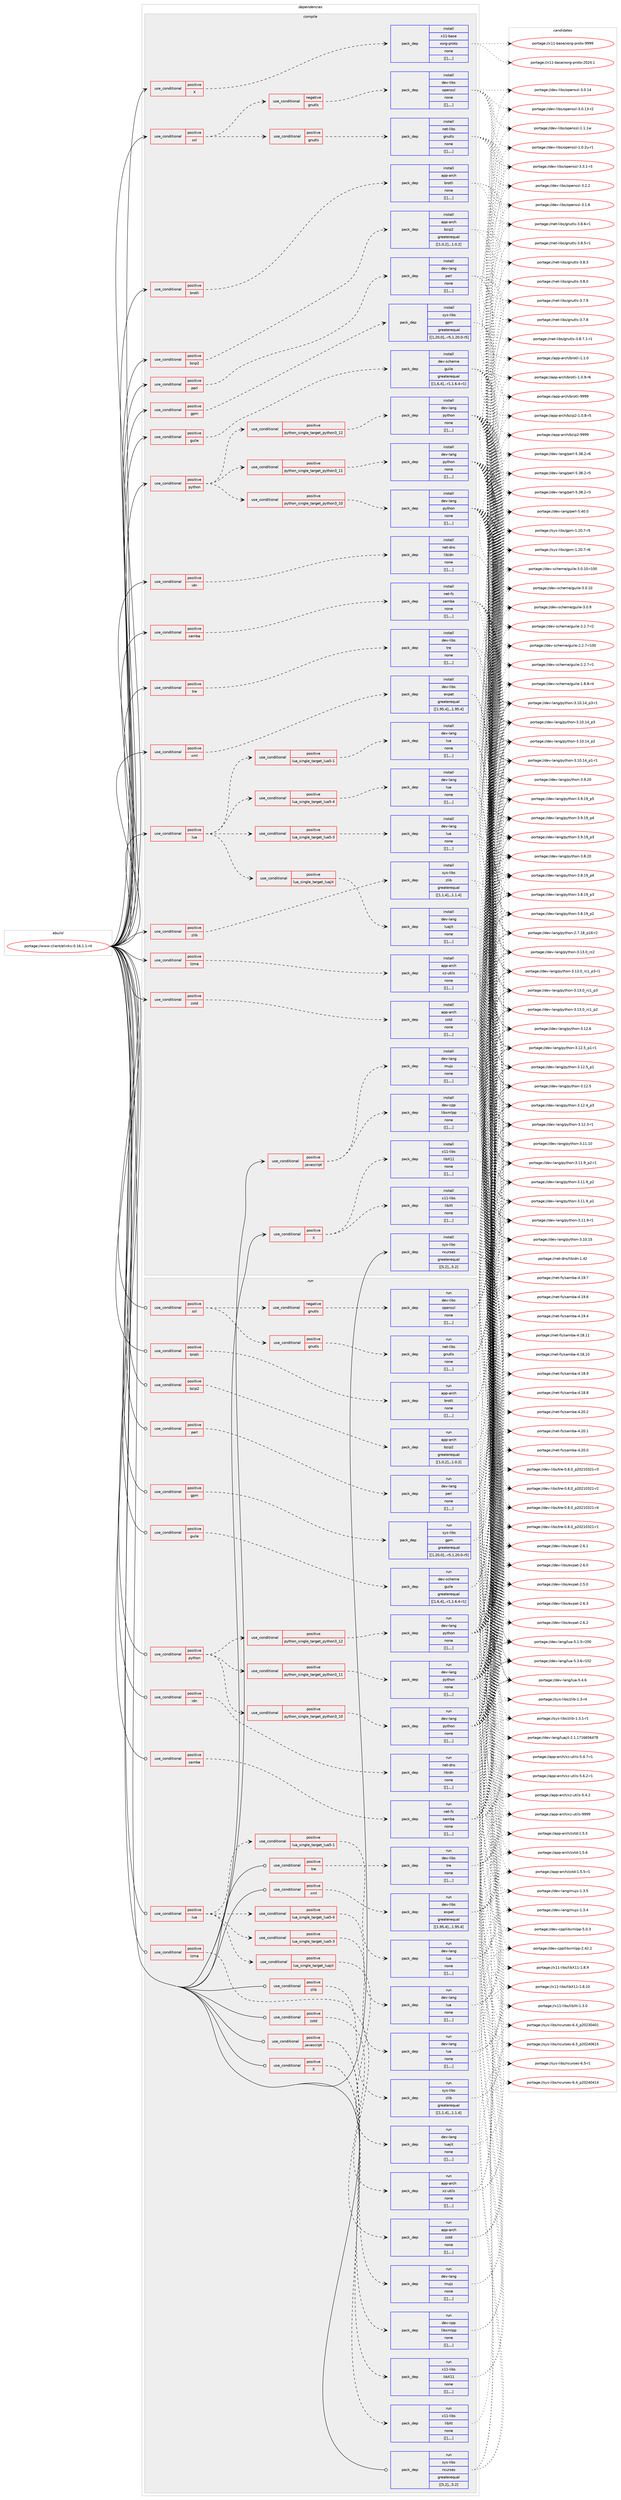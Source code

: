 digraph prolog {

# *************
# Graph options
# *************

newrank=true;
concentrate=true;
compound=true;
graph [rankdir=LR,fontname=Helvetica,fontsize=10,ranksep=1.5];#, ranksep=2.5, nodesep=0.2];
edge  [arrowhead=vee];
node  [fontname=Helvetica,fontsize=10];

# **********
# The ebuild
# **********

subgraph cluster_leftcol {
color=gray;
label=<<i>ebuild</i>>;
id [label="portage://www-client/elinks-0.16.1.1-r4", color=red, width=4, href="../www-client/elinks-0.16.1.1-r4.svg"];
}

# ****************
# The dependencies
# ****************

subgraph cluster_midcol {
color=gray;
label=<<i>dependencies</i>>;
subgraph cluster_compile {
fillcolor="#eeeeee";
style=filled;
label=<<i>compile</i>>;
subgraph cond124364 {
dependency467470 [label=<<TABLE BORDER="0" CELLBORDER="1" CELLSPACING="0" CELLPADDING="4"><TR><TD ROWSPAN="3" CELLPADDING="10">use_conditional</TD></TR><TR><TD>positive</TD></TR><TR><TD>X</TD></TR></TABLE>>, shape=none, color=red];
subgraph pack339647 {
dependency467471 [label=<<TABLE BORDER="0" CELLBORDER="1" CELLSPACING="0" CELLPADDING="4" WIDTH="220"><TR><TD ROWSPAN="6" CELLPADDING="30">pack_dep</TD></TR><TR><TD WIDTH="110">install</TD></TR><TR><TD>x11-base</TD></TR><TR><TD>xorg-proto</TD></TR><TR><TD>none</TD></TR><TR><TD>[[],,,,]</TD></TR></TABLE>>, shape=none, color=blue];
}
dependency467470:e -> dependency467471:w [weight=20,style="dashed",arrowhead="vee"];
}
id:e -> dependency467470:w [weight=20,style="solid",arrowhead="vee"];
subgraph cond124365 {
dependency467472 [label=<<TABLE BORDER="0" CELLBORDER="1" CELLSPACING="0" CELLPADDING="4"><TR><TD ROWSPAN="3" CELLPADDING="10">use_conditional</TD></TR><TR><TD>positive</TD></TR><TR><TD>X</TD></TR></TABLE>>, shape=none, color=red];
subgraph pack339648 {
dependency467473 [label=<<TABLE BORDER="0" CELLBORDER="1" CELLSPACING="0" CELLPADDING="4" WIDTH="220"><TR><TD ROWSPAN="6" CELLPADDING="30">pack_dep</TD></TR><TR><TD WIDTH="110">install</TD></TR><TR><TD>x11-libs</TD></TR><TR><TD>libX11</TD></TR><TR><TD>none</TD></TR><TR><TD>[[],,,,]</TD></TR></TABLE>>, shape=none, color=blue];
}
dependency467472:e -> dependency467473:w [weight=20,style="dashed",arrowhead="vee"];
subgraph pack339649 {
dependency467474 [label=<<TABLE BORDER="0" CELLBORDER="1" CELLSPACING="0" CELLPADDING="4" WIDTH="220"><TR><TD ROWSPAN="6" CELLPADDING="30">pack_dep</TD></TR><TR><TD WIDTH="110">install</TD></TR><TR><TD>x11-libs</TD></TR><TR><TD>libXt</TD></TR><TR><TD>none</TD></TR><TR><TD>[[],,,,]</TD></TR></TABLE>>, shape=none, color=blue];
}
dependency467472:e -> dependency467474:w [weight=20,style="dashed",arrowhead="vee"];
}
id:e -> dependency467472:w [weight=20,style="solid",arrowhead="vee"];
subgraph cond124366 {
dependency467475 [label=<<TABLE BORDER="0" CELLBORDER="1" CELLSPACING="0" CELLPADDING="4"><TR><TD ROWSPAN="3" CELLPADDING="10">use_conditional</TD></TR><TR><TD>positive</TD></TR><TR><TD>brotli</TD></TR></TABLE>>, shape=none, color=red];
subgraph pack339650 {
dependency467476 [label=<<TABLE BORDER="0" CELLBORDER="1" CELLSPACING="0" CELLPADDING="4" WIDTH="220"><TR><TD ROWSPAN="6" CELLPADDING="30">pack_dep</TD></TR><TR><TD WIDTH="110">install</TD></TR><TR><TD>app-arch</TD></TR><TR><TD>brotli</TD></TR><TR><TD>none</TD></TR><TR><TD>[[],,,,]</TD></TR></TABLE>>, shape=none, color=blue];
}
dependency467475:e -> dependency467476:w [weight=20,style="dashed",arrowhead="vee"];
}
id:e -> dependency467475:w [weight=20,style="solid",arrowhead="vee"];
subgraph cond124367 {
dependency467477 [label=<<TABLE BORDER="0" CELLBORDER="1" CELLSPACING="0" CELLPADDING="4"><TR><TD ROWSPAN="3" CELLPADDING="10">use_conditional</TD></TR><TR><TD>positive</TD></TR><TR><TD>bzip2</TD></TR></TABLE>>, shape=none, color=red];
subgraph pack339651 {
dependency467478 [label=<<TABLE BORDER="0" CELLBORDER="1" CELLSPACING="0" CELLPADDING="4" WIDTH="220"><TR><TD ROWSPAN="6" CELLPADDING="30">pack_dep</TD></TR><TR><TD WIDTH="110">install</TD></TR><TR><TD>app-arch</TD></TR><TR><TD>bzip2</TD></TR><TR><TD>greaterequal</TD></TR><TR><TD>[[1,0,2],,,1.0.2]</TD></TR></TABLE>>, shape=none, color=blue];
}
dependency467477:e -> dependency467478:w [weight=20,style="dashed",arrowhead="vee"];
}
id:e -> dependency467477:w [weight=20,style="solid",arrowhead="vee"];
subgraph cond124368 {
dependency467479 [label=<<TABLE BORDER="0" CELLBORDER="1" CELLSPACING="0" CELLPADDING="4"><TR><TD ROWSPAN="3" CELLPADDING="10">use_conditional</TD></TR><TR><TD>positive</TD></TR><TR><TD>gpm</TD></TR></TABLE>>, shape=none, color=red];
subgraph pack339652 {
dependency467480 [label=<<TABLE BORDER="0" CELLBORDER="1" CELLSPACING="0" CELLPADDING="4" WIDTH="220"><TR><TD ROWSPAN="6" CELLPADDING="30">pack_dep</TD></TR><TR><TD WIDTH="110">install</TD></TR><TR><TD>sys-libs</TD></TR><TR><TD>gpm</TD></TR><TR><TD>greaterequal</TD></TR><TR><TD>[[1,20,0],,-r5,1.20.0-r5]</TD></TR></TABLE>>, shape=none, color=blue];
}
dependency467479:e -> dependency467480:w [weight=20,style="dashed",arrowhead="vee"];
}
id:e -> dependency467479:w [weight=20,style="solid",arrowhead="vee"];
subgraph cond124369 {
dependency467481 [label=<<TABLE BORDER="0" CELLBORDER="1" CELLSPACING="0" CELLPADDING="4"><TR><TD ROWSPAN="3" CELLPADDING="10">use_conditional</TD></TR><TR><TD>positive</TD></TR><TR><TD>guile</TD></TR></TABLE>>, shape=none, color=red];
subgraph pack339653 {
dependency467482 [label=<<TABLE BORDER="0" CELLBORDER="1" CELLSPACING="0" CELLPADDING="4" WIDTH="220"><TR><TD ROWSPAN="6" CELLPADDING="30">pack_dep</TD></TR><TR><TD WIDTH="110">install</TD></TR><TR><TD>dev-scheme</TD></TR><TR><TD>guile</TD></TR><TR><TD>greaterequal</TD></TR><TR><TD>[[1,6,4],,-r1,1.6.4-r1]</TD></TR></TABLE>>, shape=none, color=blue];
}
dependency467481:e -> dependency467482:w [weight=20,style="dashed",arrowhead="vee"];
}
id:e -> dependency467481:w [weight=20,style="solid",arrowhead="vee"];
subgraph cond124370 {
dependency467483 [label=<<TABLE BORDER="0" CELLBORDER="1" CELLSPACING="0" CELLPADDING="4"><TR><TD ROWSPAN="3" CELLPADDING="10">use_conditional</TD></TR><TR><TD>positive</TD></TR><TR><TD>idn</TD></TR></TABLE>>, shape=none, color=red];
subgraph pack339654 {
dependency467484 [label=<<TABLE BORDER="0" CELLBORDER="1" CELLSPACING="0" CELLPADDING="4" WIDTH="220"><TR><TD ROWSPAN="6" CELLPADDING="30">pack_dep</TD></TR><TR><TD WIDTH="110">install</TD></TR><TR><TD>net-dns</TD></TR><TR><TD>libidn</TD></TR><TR><TD>none</TD></TR><TR><TD>[[],,,,]</TD></TR></TABLE>>, shape=none, color=blue];
}
dependency467483:e -> dependency467484:w [weight=20,style="dashed",arrowhead="vee"];
}
id:e -> dependency467483:w [weight=20,style="solid",arrowhead="vee"];
subgraph cond124371 {
dependency467485 [label=<<TABLE BORDER="0" CELLBORDER="1" CELLSPACING="0" CELLPADDING="4"><TR><TD ROWSPAN="3" CELLPADDING="10">use_conditional</TD></TR><TR><TD>positive</TD></TR><TR><TD>javascript</TD></TR></TABLE>>, shape=none, color=red];
subgraph pack339655 {
dependency467486 [label=<<TABLE BORDER="0" CELLBORDER="1" CELLSPACING="0" CELLPADDING="4" WIDTH="220"><TR><TD ROWSPAN="6" CELLPADDING="30">pack_dep</TD></TR><TR><TD WIDTH="110">install</TD></TR><TR><TD>dev-cpp</TD></TR><TR><TD>libxmlpp</TD></TR><TR><TD>none</TD></TR><TR><TD>[[],,,,]</TD></TR></TABLE>>, shape=none, color=blue];
}
dependency467485:e -> dependency467486:w [weight=20,style="dashed",arrowhead="vee"];
subgraph pack339656 {
dependency467487 [label=<<TABLE BORDER="0" CELLBORDER="1" CELLSPACING="0" CELLPADDING="4" WIDTH="220"><TR><TD ROWSPAN="6" CELLPADDING="30">pack_dep</TD></TR><TR><TD WIDTH="110">install</TD></TR><TR><TD>dev-lang</TD></TR><TR><TD>mujs</TD></TR><TR><TD>none</TD></TR><TR><TD>[[],,,,]</TD></TR></TABLE>>, shape=none, color=blue];
}
dependency467485:e -> dependency467487:w [weight=20,style="dashed",arrowhead="vee"];
}
id:e -> dependency467485:w [weight=20,style="solid",arrowhead="vee"];
subgraph cond124372 {
dependency467488 [label=<<TABLE BORDER="0" CELLBORDER="1" CELLSPACING="0" CELLPADDING="4"><TR><TD ROWSPAN="3" CELLPADDING="10">use_conditional</TD></TR><TR><TD>positive</TD></TR><TR><TD>lua</TD></TR></TABLE>>, shape=none, color=red];
subgraph cond124373 {
dependency467489 [label=<<TABLE BORDER="0" CELLBORDER="1" CELLSPACING="0" CELLPADDING="4"><TR><TD ROWSPAN="3" CELLPADDING="10">use_conditional</TD></TR><TR><TD>positive</TD></TR><TR><TD>lua_single_target_luajit</TD></TR></TABLE>>, shape=none, color=red];
subgraph pack339657 {
dependency467490 [label=<<TABLE BORDER="0" CELLBORDER="1" CELLSPACING="0" CELLPADDING="4" WIDTH="220"><TR><TD ROWSPAN="6" CELLPADDING="30">pack_dep</TD></TR><TR><TD WIDTH="110">install</TD></TR><TR><TD>dev-lang</TD></TR><TR><TD>luajit</TD></TR><TR><TD>none</TD></TR><TR><TD>[[],,,,]</TD></TR></TABLE>>, shape=none, color=blue];
}
dependency467489:e -> dependency467490:w [weight=20,style="dashed",arrowhead="vee"];
}
dependency467488:e -> dependency467489:w [weight=20,style="dashed",arrowhead="vee"];
subgraph cond124374 {
dependency467491 [label=<<TABLE BORDER="0" CELLBORDER="1" CELLSPACING="0" CELLPADDING="4"><TR><TD ROWSPAN="3" CELLPADDING="10">use_conditional</TD></TR><TR><TD>positive</TD></TR><TR><TD>lua_single_target_lua5-1</TD></TR></TABLE>>, shape=none, color=red];
subgraph pack339658 {
dependency467492 [label=<<TABLE BORDER="0" CELLBORDER="1" CELLSPACING="0" CELLPADDING="4" WIDTH="220"><TR><TD ROWSPAN="6" CELLPADDING="30">pack_dep</TD></TR><TR><TD WIDTH="110">install</TD></TR><TR><TD>dev-lang</TD></TR><TR><TD>lua</TD></TR><TR><TD>none</TD></TR><TR><TD>[[],,,,]</TD></TR></TABLE>>, shape=none, color=blue];
}
dependency467491:e -> dependency467492:w [weight=20,style="dashed",arrowhead="vee"];
}
dependency467488:e -> dependency467491:w [weight=20,style="dashed",arrowhead="vee"];
subgraph cond124375 {
dependency467493 [label=<<TABLE BORDER="0" CELLBORDER="1" CELLSPACING="0" CELLPADDING="4"><TR><TD ROWSPAN="3" CELLPADDING="10">use_conditional</TD></TR><TR><TD>positive</TD></TR><TR><TD>lua_single_target_lua5-3</TD></TR></TABLE>>, shape=none, color=red];
subgraph pack339659 {
dependency467494 [label=<<TABLE BORDER="0" CELLBORDER="1" CELLSPACING="0" CELLPADDING="4" WIDTH="220"><TR><TD ROWSPAN="6" CELLPADDING="30">pack_dep</TD></TR><TR><TD WIDTH="110">install</TD></TR><TR><TD>dev-lang</TD></TR><TR><TD>lua</TD></TR><TR><TD>none</TD></TR><TR><TD>[[],,,,]</TD></TR></TABLE>>, shape=none, color=blue];
}
dependency467493:e -> dependency467494:w [weight=20,style="dashed",arrowhead="vee"];
}
dependency467488:e -> dependency467493:w [weight=20,style="dashed",arrowhead="vee"];
subgraph cond124376 {
dependency467495 [label=<<TABLE BORDER="0" CELLBORDER="1" CELLSPACING="0" CELLPADDING="4"><TR><TD ROWSPAN="3" CELLPADDING="10">use_conditional</TD></TR><TR><TD>positive</TD></TR><TR><TD>lua_single_target_lua5-4</TD></TR></TABLE>>, shape=none, color=red];
subgraph pack339660 {
dependency467496 [label=<<TABLE BORDER="0" CELLBORDER="1" CELLSPACING="0" CELLPADDING="4" WIDTH="220"><TR><TD ROWSPAN="6" CELLPADDING="30">pack_dep</TD></TR><TR><TD WIDTH="110">install</TD></TR><TR><TD>dev-lang</TD></TR><TR><TD>lua</TD></TR><TR><TD>none</TD></TR><TR><TD>[[],,,,]</TD></TR></TABLE>>, shape=none, color=blue];
}
dependency467495:e -> dependency467496:w [weight=20,style="dashed",arrowhead="vee"];
}
dependency467488:e -> dependency467495:w [weight=20,style="dashed",arrowhead="vee"];
}
id:e -> dependency467488:w [weight=20,style="solid",arrowhead="vee"];
subgraph cond124377 {
dependency467497 [label=<<TABLE BORDER="0" CELLBORDER="1" CELLSPACING="0" CELLPADDING="4"><TR><TD ROWSPAN="3" CELLPADDING="10">use_conditional</TD></TR><TR><TD>positive</TD></TR><TR><TD>lzma</TD></TR></TABLE>>, shape=none, color=red];
subgraph pack339661 {
dependency467498 [label=<<TABLE BORDER="0" CELLBORDER="1" CELLSPACING="0" CELLPADDING="4" WIDTH="220"><TR><TD ROWSPAN="6" CELLPADDING="30">pack_dep</TD></TR><TR><TD WIDTH="110">install</TD></TR><TR><TD>app-arch</TD></TR><TR><TD>xz-utils</TD></TR><TR><TD>none</TD></TR><TR><TD>[[],,,,]</TD></TR></TABLE>>, shape=none, color=blue];
}
dependency467497:e -> dependency467498:w [weight=20,style="dashed",arrowhead="vee"];
}
id:e -> dependency467497:w [weight=20,style="solid",arrowhead="vee"];
subgraph cond124378 {
dependency467499 [label=<<TABLE BORDER="0" CELLBORDER="1" CELLSPACING="0" CELLPADDING="4"><TR><TD ROWSPAN="3" CELLPADDING="10">use_conditional</TD></TR><TR><TD>positive</TD></TR><TR><TD>perl</TD></TR></TABLE>>, shape=none, color=red];
subgraph pack339662 {
dependency467500 [label=<<TABLE BORDER="0" CELLBORDER="1" CELLSPACING="0" CELLPADDING="4" WIDTH="220"><TR><TD ROWSPAN="6" CELLPADDING="30">pack_dep</TD></TR><TR><TD WIDTH="110">install</TD></TR><TR><TD>dev-lang</TD></TR><TR><TD>perl</TD></TR><TR><TD>none</TD></TR><TR><TD>[[],,,,]</TD></TR></TABLE>>, shape=none, color=blue];
}
dependency467499:e -> dependency467500:w [weight=20,style="dashed",arrowhead="vee"];
}
id:e -> dependency467499:w [weight=20,style="solid",arrowhead="vee"];
subgraph cond124379 {
dependency467501 [label=<<TABLE BORDER="0" CELLBORDER="1" CELLSPACING="0" CELLPADDING="4"><TR><TD ROWSPAN="3" CELLPADDING="10">use_conditional</TD></TR><TR><TD>positive</TD></TR><TR><TD>python</TD></TR></TABLE>>, shape=none, color=red];
subgraph cond124380 {
dependency467502 [label=<<TABLE BORDER="0" CELLBORDER="1" CELLSPACING="0" CELLPADDING="4"><TR><TD ROWSPAN="3" CELLPADDING="10">use_conditional</TD></TR><TR><TD>positive</TD></TR><TR><TD>python_single_target_python3_10</TD></TR></TABLE>>, shape=none, color=red];
subgraph pack339663 {
dependency467503 [label=<<TABLE BORDER="0" CELLBORDER="1" CELLSPACING="0" CELLPADDING="4" WIDTH="220"><TR><TD ROWSPAN="6" CELLPADDING="30">pack_dep</TD></TR><TR><TD WIDTH="110">install</TD></TR><TR><TD>dev-lang</TD></TR><TR><TD>python</TD></TR><TR><TD>none</TD></TR><TR><TD>[[],,,,]</TD></TR></TABLE>>, shape=none, color=blue];
}
dependency467502:e -> dependency467503:w [weight=20,style="dashed",arrowhead="vee"];
}
dependency467501:e -> dependency467502:w [weight=20,style="dashed",arrowhead="vee"];
subgraph cond124381 {
dependency467504 [label=<<TABLE BORDER="0" CELLBORDER="1" CELLSPACING="0" CELLPADDING="4"><TR><TD ROWSPAN="3" CELLPADDING="10">use_conditional</TD></TR><TR><TD>positive</TD></TR><TR><TD>python_single_target_python3_11</TD></TR></TABLE>>, shape=none, color=red];
subgraph pack339664 {
dependency467505 [label=<<TABLE BORDER="0" CELLBORDER="1" CELLSPACING="0" CELLPADDING="4" WIDTH="220"><TR><TD ROWSPAN="6" CELLPADDING="30">pack_dep</TD></TR><TR><TD WIDTH="110">install</TD></TR><TR><TD>dev-lang</TD></TR><TR><TD>python</TD></TR><TR><TD>none</TD></TR><TR><TD>[[],,,,]</TD></TR></TABLE>>, shape=none, color=blue];
}
dependency467504:e -> dependency467505:w [weight=20,style="dashed",arrowhead="vee"];
}
dependency467501:e -> dependency467504:w [weight=20,style="dashed",arrowhead="vee"];
subgraph cond124382 {
dependency467506 [label=<<TABLE BORDER="0" CELLBORDER="1" CELLSPACING="0" CELLPADDING="4"><TR><TD ROWSPAN="3" CELLPADDING="10">use_conditional</TD></TR><TR><TD>positive</TD></TR><TR><TD>python_single_target_python3_12</TD></TR></TABLE>>, shape=none, color=red];
subgraph pack339665 {
dependency467507 [label=<<TABLE BORDER="0" CELLBORDER="1" CELLSPACING="0" CELLPADDING="4" WIDTH="220"><TR><TD ROWSPAN="6" CELLPADDING="30">pack_dep</TD></TR><TR><TD WIDTH="110">install</TD></TR><TR><TD>dev-lang</TD></TR><TR><TD>python</TD></TR><TR><TD>none</TD></TR><TR><TD>[[],,,,]</TD></TR></TABLE>>, shape=none, color=blue];
}
dependency467506:e -> dependency467507:w [weight=20,style="dashed",arrowhead="vee"];
}
dependency467501:e -> dependency467506:w [weight=20,style="dashed",arrowhead="vee"];
}
id:e -> dependency467501:w [weight=20,style="solid",arrowhead="vee"];
subgraph cond124383 {
dependency467508 [label=<<TABLE BORDER="0" CELLBORDER="1" CELLSPACING="0" CELLPADDING="4"><TR><TD ROWSPAN="3" CELLPADDING="10">use_conditional</TD></TR><TR><TD>positive</TD></TR><TR><TD>samba</TD></TR></TABLE>>, shape=none, color=red];
subgraph pack339666 {
dependency467509 [label=<<TABLE BORDER="0" CELLBORDER="1" CELLSPACING="0" CELLPADDING="4" WIDTH="220"><TR><TD ROWSPAN="6" CELLPADDING="30">pack_dep</TD></TR><TR><TD WIDTH="110">install</TD></TR><TR><TD>net-fs</TD></TR><TR><TD>samba</TD></TR><TR><TD>none</TD></TR><TR><TD>[[],,,,]</TD></TR></TABLE>>, shape=none, color=blue];
}
dependency467508:e -> dependency467509:w [weight=20,style="dashed",arrowhead="vee"];
}
id:e -> dependency467508:w [weight=20,style="solid",arrowhead="vee"];
subgraph cond124384 {
dependency467510 [label=<<TABLE BORDER="0" CELLBORDER="1" CELLSPACING="0" CELLPADDING="4"><TR><TD ROWSPAN="3" CELLPADDING="10">use_conditional</TD></TR><TR><TD>positive</TD></TR><TR><TD>ssl</TD></TR></TABLE>>, shape=none, color=red];
subgraph cond124385 {
dependency467511 [label=<<TABLE BORDER="0" CELLBORDER="1" CELLSPACING="0" CELLPADDING="4"><TR><TD ROWSPAN="3" CELLPADDING="10">use_conditional</TD></TR><TR><TD>negative</TD></TR><TR><TD>gnutls</TD></TR></TABLE>>, shape=none, color=red];
subgraph pack339667 {
dependency467512 [label=<<TABLE BORDER="0" CELLBORDER="1" CELLSPACING="0" CELLPADDING="4" WIDTH="220"><TR><TD ROWSPAN="6" CELLPADDING="30">pack_dep</TD></TR><TR><TD WIDTH="110">install</TD></TR><TR><TD>dev-libs</TD></TR><TR><TD>openssl</TD></TR><TR><TD>none</TD></TR><TR><TD>[[],,,,]</TD></TR></TABLE>>, shape=none, color=blue];
}
dependency467511:e -> dependency467512:w [weight=20,style="dashed",arrowhead="vee"];
}
dependency467510:e -> dependency467511:w [weight=20,style="dashed",arrowhead="vee"];
subgraph cond124386 {
dependency467513 [label=<<TABLE BORDER="0" CELLBORDER="1" CELLSPACING="0" CELLPADDING="4"><TR><TD ROWSPAN="3" CELLPADDING="10">use_conditional</TD></TR><TR><TD>positive</TD></TR><TR><TD>gnutls</TD></TR></TABLE>>, shape=none, color=red];
subgraph pack339668 {
dependency467514 [label=<<TABLE BORDER="0" CELLBORDER="1" CELLSPACING="0" CELLPADDING="4" WIDTH="220"><TR><TD ROWSPAN="6" CELLPADDING="30">pack_dep</TD></TR><TR><TD WIDTH="110">install</TD></TR><TR><TD>net-libs</TD></TR><TR><TD>gnutls</TD></TR><TR><TD>none</TD></TR><TR><TD>[[],,,,]</TD></TR></TABLE>>, shape=none, color=blue];
}
dependency467513:e -> dependency467514:w [weight=20,style="dashed",arrowhead="vee"];
}
dependency467510:e -> dependency467513:w [weight=20,style="dashed",arrowhead="vee"];
}
id:e -> dependency467510:w [weight=20,style="solid",arrowhead="vee"];
subgraph cond124387 {
dependency467515 [label=<<TABLE BORDER="0" CELLBORDER="1" CELLSPACING="0" CELLPADDING="4"><TR><TD ROWSPAN="3" CELLPADDING="10">use_conditional</TD></TR><TR><TD>positive</TD></TR><TR><TD>tre</TD></TR></TABLE>>, shape=none, color=red];
subgraph pack339669 {
dependency467516 [label=<<TABLE BORDER="0" CELLBORDER="1" CELLSPACING="0" CELLPADDING="4" WIDTH="220"><TR><TD ROWSPAN="6" CELLPADDING="30">pack_dep</TD></TR><TR><TD WIDTH="110">install</TD></TR><TR><TD>dev-libs</TD></TR><TR><TD>tre</TD></TR><TR><TD>none</TD></TR><TR><TD>[[],,,,]</TD></TR></TABLE>>, shape=none, color=blue];
}
dependency467515:e -> dependency467516:w [weight=20,style="dashed",arrowhead="vee"];
}
id:e -> dependency467515:w [weight=20,style="solid",arrowhead="vee"];
subgraph cond124388 {
dependency467517 [label=<<TABLE BORDER="0" CELLBORDER="1" CELLSPACING="0" CELLPADDING="4"><TR><TD ROWSPAN="3" CELLPADDING="10">use_conditional</TD></TR><TR><TD>positive</TD></TR><TR><TD>xml</TD></TR></TABLE>>, shape=none, color=red];
subgraph pack339670 {
dependency467518 [label=<<TABLE BORDER="0" CELLBORDER="1" CELLSPACING="0" CELLPADDING="4" WIDTH="220"><TR><TD ROWSPAN="6" CELLPADDING="30">pack_dep</TD></TR><TR><TD WIDTH="110">install</TD></TR><TR><TD>dev-libs</TD></TR><TR><TD>expat</TD></TR><TR><TD>greaterequal</TD></TR><TR><TD>[[1,95,4],,,1.95.4]</TD></TR></TABLE>>, shape=none, color=blue];
}
dependency467517:e -> dependency467518:w [weight=20,style="dashed",arrowhead="vee"];
}
id:e -> dependency467517:w [weight=20,style="solid",arrowhead="vee"];
subgraph cond124389 {
dependency467519 [label=<<TABLE BORDER="0" CELLBORDER="1" CELLSPACING="0" CELLPADDING="4"><TR><TD ROWSPAN="3" CELLPADDING="10">use_conditional</TD></TR><TR><TD>positive</TD></TR><TR><TD>zlib</TD></TR></TABLE>>, shape=none, color=red];
subgraph pack339671 {
dependency467520 [label=<<TABLE BORDER="0" CELLBORDER="1" CELLSPACING="0" CELLPADDING="4" WIDTH="220"><TR><TD ROWSPAN="6" CELLPADDING="30">pack_dep</TD></TR><TR><TD WIDTH="110">install</TD></TR><TR><TD>sys-libs</TD></TR><TR><TD>zlib</TD></TR><TR><TD>greaterequal</TD></TR><TR><TD>[[1,1,4],,,1.1.4]</TD></TR></TABLE>>, shape=none, color=blue];
}
dependency467519:e -> dependency467520:w [weight=20,style="dashed",arrowhead="vee"];
}
id:e -> dependency467519:w [weight=20,style="solid",arrowhead="vee"];
subgraph cond124390 {
dependency467521 [label=<<TABLE BORDER="0" CELLBORDER="1" CELLSPACING="0" CELLPADDING="4"><TR><TD ROWSPAN="3" CELLPADDING="10">use_conditional</TD></TR><TR><TD>positive</TD></TR><TR><TD>zstd</TD></TR></TABLE>>, shape=none, color=red];
subgraph pack339672 {
dependency467522 [label=<<TABLE BORDER="0" CELLBORDER="1" CELLSPACING="0" CELLPADDING="4" WIDTH="220"><TR><TD ROWSPAN="6" CELLPADDING="30">pack_dep</TD></TR><TR><TD WIDTH="110">install</TD></TR><TR><TD>app-arch</TD></TR><TR><TD>zstd</TD></TR><TR><TD>none</TD></TR><TR><TD>[[],,,,]</TD></TR></TABLE>>, shape=none, color=blue];
}
dependency467521:e -> dependency467522:w [weight=20,style="dashed",arrowhead="vee"];
}
id:e -> dependency467521:w [weight=20,style="solid",arrowhead="vee"];
subgraph pack339673 {
dependency467523 [label=<<TABLE BORDER="0" CELLBORDER="1" CELLSPACING="0" CELLPADDING="4" WIDTH="220"><TR><TD ROWSPAN="6" CELLPADDING="30">pack_dep</TD></TR><TR><TD WIDTH="110">install</TD></TR><TR><TD>sys-libs</TD></TR><TR><TD>ncurses</TD></TR><TR><TD>greaterequal</TD></TR><TR><TD>[[5,2],,,5.2]</TD></TR></TABLE>>, shape=none, color=blue];
}
id:e -> dependency467523:w [weight=20,style="solid",arrowhead="vee"];
}
subgraph cluster_compileandrun {
fillcolor="#eeeeee";
style=filled;
label=<<i>compile and run</i>>;
}
subgraph cluster_run {
fillcolor="#eeeeee";
style=filled;
label=<<i>run</i>>;
subgraph cond124391 {
dependency467524 [label=<<TABLE BORDER="0" CELLBORDER="1" CELLSPACING="0" CELLPADDING="4"><TR><TD ROWSPAN="3" CELLPADDING="10">use_conditional</TD></TR><TR><TD>positive</TD></TR><TR><TD>X</TD></TR></TABLE>>, shape=none, color=red];
subgraph pack339674 {
dependency467525 [label=<<TABLE BORDER="0" CELLBORDER="1" CELLSPACING="0" CELLPADDING="4" WIDTH="220"><TR><TD ROWSPAN="6" CELLPADDING="30">pack_dep</TD></TR><TR><TD WIDTH="110">run</TD></TR><TR><TD>x11-libs</TD></TR><TR><TD>libX11</TD></TR><TR><TD>none</TD></TR><TR><TD>[[],,,,]</TD></TR></TABLE>>, shape=none, color=blue];
}
dependency467524:e -> dependency467525:w [weight=20,style="dashed",arrowhead="vee"];
subgraph pack339675 {
dependency467526 [label=<<TABLE BORDER="0" CELLBORDER="1" CELLSPACING="0" CELLPADDING="4" WIDTH="220"><TR><TD ROWSPAN="6" CELLPADDING="30">pack_dep</TD></TR><TR><TD WIDTH="110">run</TD></TR><TR><TD>x11-libs</TD></TR><TR><TD>libXt</TD></TR><TR><TD>none</TD></TR><TR><TD>[[],,,,]</TD></TR></TABLE>>, shape=none, color=blue];
}
dependency467524:e -> dependency467526:w [weight=20,style="dashed",arrowhead="vee"];
}
id:e -> dependency467524:w [weight=20,style="solid",arrowhead="odot"];
subgraph cond124392 {
dependency467527 [label=<<TABLE BORDER="0" CELLBORDER="1" CELLSPACING="0" CELLPADDING="4"><TR><TD ROWSPAN="3" CELLPADDING="10">use_conditional</TD></TR><TR><TD>positive</TD></TR><TR><TD>brotli</TD></TR></TABLE>>, shape=none, color=red];
subgraph pack339676 {
dependency467528 [label=<<TABLE BORDER="0" CELLBORDER="1" CELLSPACING="0" CELLPADDING="4" WIDTH="220"><TR><TD ROWSPAN="6" CELLPADDING="30">pack_dep</TD></TR><TR><TD WIDTH="110">run</TD></TR><TR><TD>app-arch</TD></TR><TR><TD>brotli</TD></TR><TR><TD>none</TD></TR><TR><TD>[[],,,,]</TD></TR></TABLE>>, shape=none, color=blue];
}
dependency467527:e -> dependency467528:w [weight=20,style="dashed",arrowhead="vee"];
}
id:e -> dependency467527:w [weight=20,style="solid",arrowhead="odot"];
subgraph cond124393 {
dependency467529 [label=<<TABLE BORDER="0" CELLBORDER="1" CELLSPACING="0" CELLPADDING="4"><TR><TD ROWSPAN="3" CELLPADDING="10">use_conditional</TD></TR><TR><TD>positive</TD></TR><TR><TD>bzip2</TD></TR></TABLE>>, shape=none, color=red];
subgraph pack339677 {
dependency467530 [label=<<TABLE BORDER="0" CELLBORDER="1" CELLSPACING="0" CELLPADDING="4" WIDTH="220"><TR><TD ROWSPAN="6" CELLPADDING="30">pack_dep</TD></TR><TR><TD WIDTH="110">run</TD></TR><TR><TD>app-arch</TD></TR><TR><TD>bzip2</TD></TR><TR><TD>greaterequal</TD></TR><TR><TD>[[1,0,2],,,1.0.2]</TD></TR></TABLE>>, shape=none, color=blue];
}
dependency467529:e -> dependency467530:w [weight=20,style="dashed",arrowhead="vee"];
}
id:e -> dependency467529:w [weight=20,style="solid",arrowhead="odot"];
subgraph cond124394 {
dependency467531 [label=<<TABLE BORDER="0" CELLBORDER="1" CELLSPACING="0" CELLPADDING="4"><TR><TD ROWSPAN="3" CELLPADDING="10">use_conditional</TD></TR><TR><TD>positive</TD></TR><TR><TD>gpm</TD></TR></TABLE>>, shape=none, color=red];
subgraph pack339678 {
dependency467532 [label=<<TABLE BORDER="0" CELLBORDER="1" CELLSPACING="0" CELLPADDING="4" WIDTH="220"><TR><TD ROWSPAN="6" CELLPADDING="30">pack_dep</TD></TR><TR><TD WIDTH="110">run</TD></TR><TR><TD>sys-libs</TD></TR><TR><TD>gpm</TD></TR><TR><TD>greaterequal</TD></TR><TR><TD>[[1,20,0],,-r5,1.20.0-r5]</TD></TR></TABLE>>, shape=none, color=blue];
}
dependency467531:e -> dependency467532:w [weight=20,style="dashed",arrowhead="vee"];
}
id:e -> dependency467531:w [weight=20,style="solid",arrowhead="odot"];
subgraph cond124395 {
dependency467533 [label=<<TABLE BORDER="0" CELLBORDER="1" CELLSPACING="0" CELLPADDING="4"><TR><TD ROWSPAN="3" CELLPADDING="10">use_conditional</TD></TR><TR><TD>positive</TD></TR><TR><TD>guile</TD></TR></TABLE>>, shape=none, color=red];
subgraph pack339679 {
dependency467534 [label=<<TABLE BORDER="0" CELLBORDER="1" CELLSPACING="0" CELLPADDING="4" WIDTH="220"><TR><TD ROWSPAN="6" CELLPADDING="30">pack_dep</TD></TR><TR><TD WIDTH="110">run</TD></TR><TR><TD>dev-scheme</TD></TR><TR><TD>guile</TD></TR><TR><TD>greaterequal</TD></TR><TR><TD>[[1,6,4],,-r1,1.6.4-r1]</TD></TR></TABLE>>, shape=none, color=blue];
}
dependency467533:e -> dependency467534:w [weight=20,style="dashed",arrowhead="vee"];
}
id:e -> dependency467533:w [weight=20,style="solid",arrowhead="odot"];
subgraph cond124396 {
dependency467535 [label=<<TABLE BORDER="0" CELLBORDER="1" CELLSPACING="0" CELLPADDING="4"><TR><TD ROWSPAN="3" CELLPADDING="10">use_conditional</TD></TR><TR><TD>positive</TD></TR><TR><TD>idn</TD></TR></TABLE>>, shape=none, color=red];
subgraph pack339680 {
dependency467536 [label=<<TABLE BORDER="0" CELLBORDER="1" CELLSPACING="0" CELLPADDING="4" WIDTH="220"><TR><TD ROWSPAN="6" CELLPADDING="30">pack_dep</TD></TR><TR><TD WIDTH="110">run</TD></TR><TR><TD>net-dns</TD></TR><TR><TD>libidn</TD></TR><TR><TD>none</TD></TR><TR><TD>[[],,,,]</TD></TR></TABLE>>, shape=none, color=blue];
}
dependency467535:e -> dependency467536:w [weight=20,style="dashed",arrowhead="vee"];
}
id:e -> dependency467535:w [weight=20,style="solid",arrowhead="odot"];
subgraph cond124397 {
dependency467537 [label=<<TABLE BORDER="0" CELLBORDER="1" CELLSPACING="0" CELLPADDING="4"><TR><TD ROWSPAN="3" CELLPADDING="10">use_conditional</TD></TR><TR><TD>positive</TD></TR><TR><TD>javascript</TD></TR></TABLE>>, shape=none, color=red];
subgraph pack339681 {
dependency467538 [label=<<TABLE BORDER="0" CELLBORDER="1" CELLSPACING="0" CELLPADDING="4" WIDTH="220"><TR><TD ROWSPAN="6" CELLPADDING="30">pack_dep</TD></TR><TR><TD WIDTH="110">run</TD></TR><TR><TD>dev-cpp</TD></TR><TR><TD>libxmlpp</TD></TR><TR><TD>none</TD></TR><TR><TD>[[],,,,]</TD></TR></TABLE>>, shape=none, color=blue];
}
dependency467537:e -> dependency467538:w [weight=20,style="dashed",arrowhead="vee"];
subgraph pack339682 {
dependency467539 [label=<<TABLE BORDER="0" CELLBORDER="1" CELLSPACING="0" CELLPADDING="4" WIDTH="220"><TR><TD ROWSPAN="6" CELLPADDING="30">pack_dep</TD></TR><TR><TD WIDTH="110">run</TD></TR><TR><TD>dev-lang</TD></TR><TR><TD>mujs</TD></TR><TR><TD>none</TD></TR><TR><TD>[[],,,,]</TD></TR></TABLE>>, shape=none, color=blue];
}
dependency467537:e -> dependency467539:w [weight=20,style="dashed",arrowhead="vee"];
}
id:e -> dependency467537:w [weight=20,style="solid",arrowhead="odot"];
subgraph cond124398 {
dependency467540 [label=<<TABLE BORDER="0" CELLBORDER="1" CELLSPACING="0" CELLPADDING="4"><TR><TD ROWSPAN="3" CELLPADDING="10">use_conditional</TD></TR><TR><TD>positive</TD></TR><TR><TD>lua</TD></TR></TABLE>>, shape=none, color=red];
subgraph cond124399 {
dependency467541 [label=<<TABLE BORDER="0" CELLBORDER="1" CELLSPACING="0" CELLPADDING="4"><TR><TD ROWSPAN="3" CELLPADDING="10">use_conditional</TD></TR><TR><TD>positive</TD></TR><TR><TD>lua_single_target_luajit</TD></TR></TABLE>>, shape=none, color=red];
subgraph pack339683 {
dependency467542 [label=<<TABLE BORDER="0" CELLBORDER="1" CELLSPACING="0" CELLPADDING="4" WIDTH="220"><TR><TD ROWSPAN="6" CELLPADDING="30">pack_dep</TD></TR><TR><TD WIDTH="110">run</TD></TR><TR><TD>dev-lang</TD></TR><TR><TD>luajit</TD></TR><TR><TD>none</TD></TR><TR><TD>[[],,,,]</TD></TR></TABLE>>, shape=none, color=blue];
}
dependency467541:e -> dependency467542:w [weight=20,style="dashed",arrowhead="vee"];
}
dependency467540:e -> dependency467541:w [weight=20,style="dashed",arrowhead="vee"];
subgraph cond124400 {
dependency467543 [label=<<TABLE BORDER="0" CELLBORDER="1" CELLSPACING="0" CELLPADDING="4"><TR><TD ROWSPAN="3" CELLPADDING="10">use_conditional</TD></TR><TR><TD>positive</TD></TR><TR><TD>lua_single_target_lua5-1</TD></TR></TABLE>>, shape=none, color=red];
subgraph pack339684 {
dependency467544 [label=<<TABLE BORDER="0" CELLBORDER="1" CELLSPACING="0" CELLPADDING="4" WIDTH="220"><TR><TD ROWSPAN="6" CELLPADDING="30">pack_dep</TD></TR><TR><TD WIDTH="110">run</TD></TR><TR><TD>dev-lang</TD></TR><TR><TD>lua</TD></TR><TR><TD>none</TD></TR><TR><TD>[[],,,,]</TD></TR></TABLE>>, shape=none, color=blue];
}
dependency467543:e -> dependency467544:w [weight=20,style="dashed",arrowhead="vee"];
}
dependency467540:e -> dependency467543:w [weight=20,style="dashed",arrowhead="vee"];
subgraph cond124401 {
dependency467545 [label=<<TABLE BORDER="0" CELLBORDER="1" CELLSPACING="0" CELLPADDING="4"><TR><TD ROWSPAN="3" CELLPADDING="10">use_conditional</TD></TR><TR><TD>positive</TD></TR><TR><TD>lua_single_target_lua5-3</TD></TR></TABLE>>, shape=none, color=red];
subgraph pack339685 {
dependency467546 [label=<<TABLE BORDER="0" CELLBORDER="1" CELLSPACING="0" CELLPADDING="4" WIDTH="220"><TR><TD ROWSPAN="6" CELLPADDING="30">pack_dep</TD></TR><TR><TD WIDTH="110">run</TD></TR><TR><TD>dev-lang</TD></TR><TR><TD>lua</TD></TR><TR><TD>none</TD></TR><TR><TD>[[],,,,]</TD></TR></TABLE>>, shape=none, color=blue];
}
dependency467545:e -> dependency467546:w [weight=20,style="dashed",arrowhead="vee"];
}
dependency467540:e -> dependency467545:w [weight=20,style="dashed",arrowhead="vee"];
subgraph cond124402 {
dependency467547 [label=<<TABLE BORDER="0" CELLBORDER="1" CELLSPACING="0" CELLPADDING="4"><TR><TD ROWSPAN="3" CELLPADDING="10">use_conditional</TD></TR><TR><TD>positive</TD></TR><TR><TD>lua_single_target_lua5-4</TD></TR></TABLE>>, shape=none, color=red];
subgraph pack339686 {
dependency467548 [label=<<TABLE BORDER="0" CELLBORDER="1" CELLSPACING="0" CELLPADDING="4" WIDTH="220"><TR><TD ROWSPAN="6" CELLPADDING="30">pack_dep</TD></TR><TR><TD WIDTH="110">run</TD></TR><TR><TD>dev-lang</TD></TR><TR><TD>lua</TD></TR><TR><TD>none</TD></TR><TR><TD>[[],,,,]</TD></TR></TABLE>>, shape=none, color=blue];
}
dependency467547:e -> dependency467548:w [weight=20,style="dashed",arrowhead="vee"];
}
dependency467540:e -> dependency467547:w [weight=20,style="dashed",arrowhead="vee"];
}
id:e -> dependency467540:w [weight=20,style="solid",arrowhead="odot"];
subgraph cond124403 {
dependency467549 [label=<<TABLE BORDER="0" CELLBORDER="1" CELLSPACING="0" CELLPADDING="4"><TR><TD ROWSPAN="3" CELLPADDING="10">use_conditional</TD></TR><TR><TD>positive</TD></TR><TR><TD>lzma</TD></TR></TABLE>>, shape=none, color=red];
subgraph pack339687 {
dependency467550 [label=<<TABLE BORDER="0" CELLBORDER="1" CELLSPACING="0" CELLPADDING="4" WIDTH="220"><TR><TD ROWSPAN="6" CELLPADDING="30">pack_dep</TD></TR><TR><TD WIDTH="110">run</TD></TR><TR><TD>app-arch</TD></TR><TR><TD>xz-utils</TD></TR><TR><TD>none</TD></TR><TR><TD>[[],,,,]</TD></TR></TABLE>>, shape=none, color=blue];
}
dependency467549:e -> dependency467550:w [weight=20,style="dashed",arrowhead="vee"];
}
id:e -> dependency467549:w [weight=20,style="solid",arrowhead="odot"];
subgraph cond124404 {
dependency467551 [label=<<TABLE BORDER="0" CELLBORDER="1" CELLSPACING="0" CELLPADDING="4"><TR><TD ROWSPAN="3" CELLPADDING="10">use_conditional</TD></TR><TR><TD>positive</TD></TR><TR><TD>perl</TD></TR></TABLE>>, shape=none, color=red];
subgraph pack339688 {
dependency467552 [label=<<TABLE BORDER="0" CELLBORDER="1" CELLSPACING="0" CELLPADDING="4" WIDTH="220"><TR><TD ROWSPAN="6" CELLPADDING="30">pack_dep</TD></TR><TR><TD WIDTH="110">run</TD></TR><TR><TD>dev-lang</TD></TR><TR><TD>perl</TD></TR><TR><TD>none</TD></TR><TR><TD>[[],,,,]</TD></TR></TABLE>>, shape=none, color=blue];
}
dependency467551:e -> dependency467552:w [weight=20,style="dashed",arrowhead="vee"];
}
id:e -> dependency467551:w [weight=20,style="solid",arrowhead="odot"];
subgraph cond124405 {
dependency467553 [label=<<TABLE BORDER="0" CELLBORDER="1" CELLSPACING="0" CELLPADDING="4"><TR><TD ROWSPAN="3" CELLPADDING="10">use_conditional</TD></TR><TR><TD>positive</TD></TR><TR><TD>python</TD></TR></TABLE>>, shape=none, color=red];
subgraph cond124406 {
dependency467554 [label=<<TABLE BORDER="0" CELLBORDER="1" CELLSPACING="0" CELLPADDING="4"><TR><TD ROWSPAN="3" CELLPADDING="10">use_conditional</TD></TR><TR><TD>positive</TD></TR><TR><TD>python_single_target_python3_10</TD></TR></TABLE>>, shape=none, color=red];
subgraph pack339689 {
dependency467555 [label=<<TABLE BORDER="0" CELLBORDER="1" CELLSPACING="0" CELLPADDING="4" WIDTH="220"><TR><TD ROWSPAN="6" CELLPADDING="30">pack_dep</TD></TR><TR><TD WIDTH="110">run</TD></TR><TR><TD>dev-lang</TD></TR><TR><TD>python</TD></TR><TR><TD>none</TD></TR><TR><TD>[[],,,,]</TD></TR></TABLE>>, shape=none, color=blue];
}
dependency467554:e -> dependency467555:w [weight=20,style="dashed",arrowhead="vee"];
}
dependency467553:e -> dependency467554:w [weight=20,style="dashed",arrowhead="vee"];
subgraph cond124407 {
dependency467556 [label=<<TABLE BORDER="0" CELLBORDER="1" CELLSPACING="0" CELLPADDING="4"><TR><TD ROWSPAN="3" CELLPADDING="10">use_conditional</TD></TR><TR><TD>positive</TD></TR><TR><TD>python_single_target_python3_11</TD></TR></TABLE>>, shape=none, color=red];
subgraph pack339690 {
dependency467557 [label=<<TABLE BORDER="0" CELLBORDER="1" CELLSPACING="0" CELLPADDING="4" WIDTH="220"><TR><TD ROWSPAN="6" CELLPADDING="30">pack_dep</TD></TR><TR><TD WIDTH="110">run</TD></TR><TR><TD>dev-lang</TD></TR><TR><TD>python</TD></TR><TR><TD>none</TD></TR><TR><TD>[[],,,,]</TD></TR></TABLE>>, shape=none, color=blue];
}
dependency467556:e -> dependency467557:w [weight=20,style="dashed",arrowhead="vee"];
}
dependency467553:e -> dependency467556:w [weight=20,style="dashed",arrowhead="vee"];
subgraph cond124408 {
dependency467558 [label=<<TABLE BORDER="0" CELLBORDER="1" CELLSPACING="0" CELLPADDING="4"><TR><TD ROWSPAN="3" CELLPADDING="10">use_conditional</TD></TR><TR><TD>positive</TD></TR><TR><TD>python_single_target_python3_12</TD></TR></TABLE>>, shape=none, color=red];
subgraph pack339691 {
dependency467559 [label=<<TABLE BORDER="0" CELLBORDER="1" CELLSPACING="0" CELLPADDING="4" WIDTH="220"><TR><TD ROWSPAN="6" CELLPADDING="30">pack_dep</TD></TR><TR><TD WIDTH="110">run</TD></TR><TR><TD>dev-lang</TD></TR><TR><TD>python</TD></TR><TR><TD>none</TD></TR><TR><TD>[[],,,,]</TD></TR></TABLE>>, shape=none, color=blue];
}
dependency467558:e -> dependency467559:w [weight=20,style="dashed",arrowhead="vee"];
}
dependency467553:e -> dependency467558:w [weight=20,style="dashed",arrowhead="vee"];
}
id:e -> dependency467553:w [weight=20,style="solid",arrowhead="odot"];
subgraph cond124409 {
dependency467560 [label=<<TABLE BORDER="0" CELLBORDER="1" CELLSPACING="0" CELLPADDING="4"><TR><TD ROWSPAN="3" CELLPADDING="10">use_conditional</TD></TR><TR><TD>positive</TD></TR><TR><TD>samba</TD></TR></TABLE>>, shape=none, color=red];
subgraph pack339692 {
dependency467561 [label=<<TABLE BORDER="0" CELLBORDER="1" CELLSPACING="0" CELLPADDING="4" WIDTH="220"><TR><TD ROWSPAN="6" CELLPADDING="30">pack_dep</TD></TR><TR><TD WIDTH="110">run</TD></TR><TR><TD>net-fs</TD></TR><TR><TD>samba</TD></TR><TR><TD>none</TD></TR><TR><TD>[[],,,,]</TD></TR></TABLE>>, shape=none, color=blue];
}
dependency467560:e -> dependency467561:w [weight=20,style="dashed",arrowhead="vee"];
}
id:e -> dependency467560:w [weight=20,style="solid",arrowhead="odot"];
subgraph cond124410 {
dependency467562 [label=<<TABLE BORDER="0" CELLBORDER="1" CELLSPACING="0" CELLPADDING="4"><TR><TD ROWSPAN="3" CELLPADDING="10">use_conditional</TD></TR><TR><TD>positive</TD></TR><TR><TD>ssl</TD></TR></TABLE>>, shape=none, color=red];
subgraph cond124411 {
dependency467563 [label=<<TABLE BORDER="0" CELLBORDER="1" CELLSPACING="0" CELLPADDING="4"><TR><TD ROWSPAN="3" CELLPADDING="10">use_conditional</TD></TR><TR><TD>negative</TD></TR><TR><TD>gnutls</TD></TR></TABLE>>, shape=none, color=red];
subgraph pack339693 {
dependency467564 [label=<<TABLE BORDER="0" CELLBORDER="1" CELLSPACING="0" CELLPADDING="4" WIDTH="220"><TR><TD ROWSPAN="6" CELLPADDING="30">pack_dep</TD></TR><TR><TD WIDTH="110">run</TD></TR><TR><TD>dev-libs</TD></TR><TR><TD>openssl</TD></TR><TR><TD>none</TD></TR><TR><TD>[[],,,,]</TD></TR></TABLE>>, shape=none, color=blue];
}
dependency467563:e -> dependency467564:w [weight=20,style="dashed",arrowhead="vee"];
}
dependency467562:e -> dependency467563:w [weight=20,style="dashed",arrowhead="vee"];
subgraph cond124412 {
dependency467565 [label=<<TABLE BORDER="0" CELLBORDER="1" CELLSPACING="0" CELLPADDING="4"><TR><TD ROWSPAN="3" CELLPADDING="10">use_conditional</TD></TR><TR><TD>positive</TD></TR><TR><TD>gnutls</TD></TR></TABLE>>, shape=none, color=red];
subgraph pack339694 {
dependency467566 [label=<<TABLE BORDER="0" CELLBORDER="1" CELLSPACING="0" CELLPADDING="4" WIDTH="220"><TR><TD ROWSPAN="6" CELLPADDING="30">pack_dep</TD></TR><TR><TD WIDTH="110">run</TD></TR><TR><TD>net-libs</TD></TR><TR><TD>gnutls</TD></TR><TR><TD>none</TD></TR><TR><TD>[[],,,,]</TD></TR></TABLE>>, shape=none, color=blue];
}
dependency467565:e -> dependency467566:w [weight=20,style="dashed",arrowhead="vee"];
}
dependency467562:e -> dependency467565:w [weight=20,style="dashed",arrowhead="vee"];
}
id:e -> dependency467562:w [weight=20,style="solid",arrowhead="odot"];
subgraph cond124413 {
dependency467567 [label=<<TABLE BORDER="0" CELLBORDER="1" CELLSPACING="0" CELLPADDING="4"><TR><TD ROWSPAN="3" CELLPADDING="10">use_conditional</TD></TR><TR><TD>positive</TD></TR><TR><TD>tre</TD></TR></TABLE>>, shape=none, color=red];
subgraph pack339695 {
dependency467568 [label=<<TABLE BORDER="0" CELLBORDER="1" CELLSPACING="0" CELLPADDING="4" WIDTH="220"><TR><TD ROWSPAN="6" CELLPADDING="30">pack_dep</TD></TR><TR><TD WIDTH="110">run</TD></TR><TR><TD>dev-libs</TD></TR><TR><TD>tre</TD></TR><TR><TD>none</TD></TR><TR><TD>[[],,,,]</TD></TR></TABLE>>, shape=none, color=blue];
}
dependency467567:e -> dependency467568:w [weight=20,style="dashed",arrowhead="vee"];
}
id:e -> dependency467567:w [weight=20,style="solid",arrowhead="odot"];
subgraph cond124414 {
dependency467569 [label=<<TABLE BORDER="0" CELLBORDER="1" CELLSPACING="0" CELLPADDING="4"><TR><TD ROWSPAN="3" CELLPADDING="10">use_conditional</TD></TR><TR><TD>positive</TD></TR><TR><TD>xml</TD></TR></TABLE>>, shape=none, color=red];
subgraph pack339696 {
dependency467570 [label=<<TABLE BORDER="0" CELLBORDER="1" CELLSPACING="0" CELLPADDING="4" WIDTH="220"><TR><TD ROWSPAN="6" CELLPADDING="30">pack_dep</TD></TR><TR><TD WIDTH="110">run</TD></TR><TR><TD>dev-libs</TD></TR><TR><TD>expat</TD></TR><TR><TD>greaterequal</TD></TR><TR><TD>[[1,95,4],,,1.95.4]</TD></TR></TABLE>>, shape=none, color=blue];
}
dependency467569:e -> dependency467570:w [weight=20,style="dashed",arrowhead="vee"];
}
id:e -> dependency467569:w [weight=20,style="solid",arrowhead="odot"];
subgraph cond124415 {
dependency467571 [label=<<TABLE BORDER="0" CELLBORDER="1" CELLSPACING="0" CELLPADDING="4"><TR><TD ROWSPAN="3" CELLPADDING="10">use_conditional</TD></TR><TR><TD>positive</TD></TR><TR><TD>zlib</TD></TR></TABLE>>, shape=none, color=red];
subgraph pack339697 {
dependency467572 [label=<<TABLE BORDER="0" CELLBORDER="1" CELLSPACING="0" CELLPADDING="4" WIDTH="220"><TR><TD ROWSPAN="6" CELLPADDING="30">pack_dep</TD></TR><TR><TD WIDTH="110">run</TD></TR><TR><TD>sys-libs</TD></TR><TR><TD>zlib</TD></TR><TR><TD>greaterequal</TD></TR><TR><TD>[[1,1,4],,,1.1.4]</TD></TR></TABLE>>, shape=none, color=blue];
}
dependency467571:e -> dependency467572:w [weight=20,style="dashed",arrowhead="vee"];
}
id:e -> dependency467571:w [weight=20,style="solid",arrowhead="odot"];
subgraph cond124416 {
dependency467573 [label=<<TABLE BORDER="0" CELLBORDER="1" CELLSPACING="0" CELLPADDING="4"><TR><TD ROWSPAN="3" CELLPADDING="10">use_conditional</TD></TR><TR><TD>positive</TD></TR><TR><TD>zstd</TD></TR></TABLE>>, shape=none, color=red];
subgraph pack339698 {
dependency467574 [label=<<TABLE BORDER="0" CELLBORDER="1" CELLSPACING="0" CELLPADDING="4" WIDTH="220"><TR><TD ROWSPAN="6" CELLPADDING="30">pack_dep</TD></TR><TR><TD WIDTH="110">run</TD></TR><TR><TD>app-arch</TD></TR><TR><TD>zstd</TD></TR><TR><TD>none</TD></TR><TR><TD>[[],,,,]</TD></TR></TABLE>>, shape=none, color=blue];
}
dependency467573:e -> dependency467574:w [weight=20,style="dashed",arrowhead="vee"];
}
id:e -> dependency467573:w [weight=20,style="solid",arrowhead="odot"];
subgraph pack339699 {
dependency467575 [label=<<TABLE BORDER="0" CELLBORDER="1" CELLSPACING="0" CELLPADDING="4" WIDTH="220"><TR><TD ROWSPAN="6" CELLPADDING="30">pack_dep</TD></TR><TR><TD WIDTH="110">run</TD></TR><TR><TD>sys-libs</TD></TR><TR><TD>ncurses</TD></TR><TR><TD>greaterequal</TD></TR><TR><TD>[[5,2],,,5.2]</TD></TR></TABLE>>, shape=none, color=blue];
}
id:e -> dependency467575:w [weight=20,style="solid",arrowhead="odot"];
}
}

# **************
# The candidates
# **************

subgraph cluster_choices {
rank=same;
color=gray;
label=<<i>candidates</i>>;

subgraph choice339647 {
color=black;
nodesep=1;
choice120494945989711510147120111114103451121141111161114557575757 [label="portage://x11-base/xorg-proto-9999", color=red, width=4,href="../x11-base/xorg-proto-9999.svg"];
choice1204949459897115101471201111141034511211411111611145504850524649 [label="portage://x11-base/xorg-proto-2024.1", color=red, width=4,href="../x11-base/xorg-proto-2024.1.svg"];
dependency467471:e -> choice120494945989711510147120111114103451121141111161114557575757:w [style=dotted,weight="100"];
dependency467471:e -> choice1204949459897115101471201111141034511211411111611145504850524649:w [style=dotted,weight="100"];
}
subgraph choice339648 {
color=black;
nodesep=1;
choice12049494510810598115471081059888494945494656464948 [label="portage://x11-libs/libX11-1.8.10", color=red, width=4,href="../x11-libs/libX11-1.8.10.svg"];
choice120494945108105981154710810598884949454946564657 [label="portage://x11-libs/libX11-1.8.9", color=red, width=4,href="../x11-libs/libX11-1.8.9.svg"];
dependency467473:e -> choice12049494510810598115471081059888494945494656464948:w [style=dotted,weight="100"];
dependency467473:e -> choice120494945108105981154710810598884949454946564657:w [style=dotted,weight="100"];
}
subgraph choice339649 {
color=black;
nodesep=1;
choice12049494510810598115471081059888116454946514648 [label="portage://x11-libs/libXt-1.3.0", color=red, width=4,href="../x11-libs/libXt-1.3.0.svg"];
dependency467474:e -> choice12049494510810598115471081059888116454946514648:w [style=dotted,weight="100"];
}
subgraph choice339650 {
color=black;
nodesep=1;
choice9711211245971149910447981141111161081054557575757 [label="portage://app-arch/brotli-9999", color=red, width=4,href="../app-arch/brotli-9999.svg"];
choice971121124597114991044798114111116108105454946494648 [label="portage://app-arch/brotli-1.1.0", color=red, width=4,href="../app-arch/brotli-1.1.0.svg"];
choice9711211245971149910447981141111161081054549464846574511454 [label="portage://app-arch/brotli-1.0.9-r6", color=red, width=4,href="../app-arch/brotli-1.0.9-r6.svg"];
dependency467476:e -> choice9711211245971149910447981141111161081054557575757:w [style=dotted,weight="100"];
dependency467476:e -> choice971121124597114991044798114111116108105454946494648:w [style=dotted,weight="100"];
dependency467476:e -> choice9711211245971149910447981141111161081054549464846574511454:w [style=dotted,weight="100"];
}
subgraph choice339651 {
color=black;
nodesep=1;
choice971121124597114991044798122105112504557575757 [label="portage://app-arch/bzip2-9999", color=red, width=4,href="../app-arch/bzip2-9999.svg"];
choice971121124597114991044798122105112504549464846564511453 [label="portage://app-arch/bzip2-1.0.8-r5", color=red, width=4,href="../app-arch/bzip2-1.0.8-r5.svg"];
dependency467478:e -> choice971121124597114991044798122105112504557575757:w [style=dotted,weight="100"];
dependency467478:e -> choice971121124597114991044798122105112504549464846564511453:w [style=dotted,weight="100"];
}
subgraph choice339652 {
color=black;
nodesep=1;
choice115121115451081059811547103112109454946504846554511454 [label="portage://sys-libs/gpm-1.20.7-r6", color=red, width=4,href="../sys-libs/gpm-1.20.7-r6.svg"];
choice115121115451081059811547103112109454946504846554511453 [label="portage://sys-libs/gpm-1.20.7-r5", color=red, width=4,href="../sys-libs/gpm-1.20.7-r5.svg"];
dependency467480:e -> choice115121115451081059811547103112109454946504846554511454:w [style=dotted,weight="100"];
dependency467480:e -> choice115121115451081059811547103112109454946504846554511453:w [style=dotted,weight="100"];
}
subgraph choice339653 {
color=black;
nodesep=1;
choice1001011184511599104101109101471031171051081014551464846494845114494848 [label="portage://dev-scheme/guile-3.0.10-r100", color=red, width=4,href="../dev-scheme/guile-3.0.10-r100.svg"];
choice10010111845115991041011091014710311710510810145514648464948 [label="portage://dev-scheme/guile-3.0.10", color=red, width=4,href="../dev-scheme/guile-3.0.10.svg"];
choice100101118451159910410110910147103117105108101455146484657 [label="portage://dev-scheme/guile-3.0.9", color=red, width=4,href="../dev-scheme/guile-3.0.9.svg"];
choice1001011184511599104101109101471031171051081014550465046554511450 [label="portage://dev-scheme/guile-2.2.7-r2", color=red, width=4,href="../dev-scheme/guile-2.2.7-r2.svg"];
choice10010111845115991041011091014710311710510810145504650465545114494848 [label="portage://dev-scheme/guile-2.2.7-r100", color=red, width=4,href="../dev-scheme/guile-2.2.7-r100.svg"];
choice1001011184511599104101109101471031171051081014550465046554511449 [label="portage://dev-scheme/guile-2.2.7-r1", color=red, width=4,href="../dev-scheme/guile-2.2.7-r1.svg"];
choice1001011184511599104101109101471031171051081014549465646564511452 [label="portage://dev-scheme/guile-1.8.8-r4", color=red, width=4,href="../dev-scheme/guile-1.8.8-r4.svg"];
dependency467482:e -> choice1001011184511599104101109101471031171051081014551464846494845114494848:w [style=dotted,weight="100"];
dependency467482:e -> choice10010111845115991041011091014710311710510810145514648464948:w [style=dotted,weight="100"];
dependency467482:e -> choice100101118451159910410110910147103117105108101455146484657:w [style=dotted,weight="100"];
dependency467482:e -> choice1001011184511599104101109101471031171051081014550465046554511450:w [style=dotted,weight="100"];
dependency467482:e -> choice10010111845115991041011091014710311710510810145504650465545114494848:w [style=dotted,weight="100"];
dependency467482:e -> choice1001011184511599104101109101471031171051081014550465046554511449:w [style=dotted,weight="100"];
dependency467482:e -> choice1001011184511599104101109101471031171051081014549465646564511452:w [style=dotted,weight="100"];
}
subgraph choice339654 {
color=black;
nodesep=1;
choice1101011164510011011547108105981051001104549465250 [label="portage://net-dns/libidn-1.42", color=red, width=4,href="../net-dns/libidn-1.42.svg"];
dependency467484:e -> choice1101011164510011011547108105981051001104549465250:w [style=dotted,weight="100"];
}
subgraph choice339655 {
color=black;
nodesep=1;
choice10010111845991121124710810598120109108112112455346484651 [label="portage://dev-cpp/libxmlpp-5.0.3", color=red, width=4,href="../dev-cpp/libxmlpp-5.0.3.svg"];
choice1001011184599112112471081059812010910811211245504652504650 [label="portage://dev-cpp/libxmlpp-2.42.2", color=red, width=4,href="../dev-cpp/libxmlpp-2.42.2.svg"];
dependency467486:e -> choice10010111845991121124710810598120109108112112455346484651:w [style=dotted,weight="100"];
dependency467486:e -> choice1001011184599112112471081059812010910811211245504652504650:w [style=dotted,weight="100"];
}
subgraph choice339656 {
color=black;
nodesep=1;
choice100101118451089711010347109117106115454946514653 [label="portage://dev-lang/mujs-1.3.5", color=red, width=4,href="../dev-lang/mujs-1.3.5.svg"];
choice100101118451089711010347109117106115454946514652 [label="portage://dev-lang/mujs-1.3.4", color=red, width=4,href="../dev-lang/mujs-1.3.4.svg"];
dependency467487:e -> choice100101118451089711010347109117106115454946514653:w [style=dotted,weight="100"];
dependency467487:e -> choice100101118451089711010347109117106115454946514652:w [style=dotted,weight="100"];
}
subgraph choice339657 {
color=black;
nodesep=1;
choice10010111845108971101034710811797106105116455046494649554954545354525556 [label="portage://dev-lang/luajit-2.1.1716656478", color=red, width=4,href="../dev-lang/luajit-2.1.1716656478.svg"];
dependency467490:e -> choice10010111845108971101034710811797106105116455046494649554954545354525556:w [style=dotted,weight="100"];
}
subgraph choice339658 {
color=black;
nodesep=1;
choice10010111845108971101034710811797455346524654 [label="portage://dev-lang/lua-5.4.6", color=red, width=4,href="../dev-lang/lua-5.4.6.svg"];
choice1001011184510897110103471081179745534651465445114494850 [label="portage://dev-lang/lua-5.3.6-r102", color=red, width=4,href="../dev-lang/lua-5.3.6-r102.svg"];
choice1001011184510897110103471081179745534649465345114504848 [label="portage://dev-lang/lua-5.1.5-r200", color=red, width=4,href="../dev-lang/lua-5.1.5-r200.svg"];
dependency467492:e -> choice10010111845108971101034710811797455346524654:w [style=dotted,weight="100"];
dependency467492:e -> choice1001011184510897110103471081179745534651465445114494850:w [style=dotted,weight="100"];
dependency467492:e -> choice1001011184510897110103471081179745534649465345114504848:w [style=dotted,weight="100"];
}
subgraph choice339659 {
color=black;
nodesep=1;
choice10010111845108971101034710811797455346524654 [label="portage://dev-lang/lua-5.4.6", color=red, width=4,href="../dev-lang/lua-5.4.6.svg"];
choice1001011184510897110103471081179745534651465445114494850 [label="portage://dev-lang/lua-5.3.6-r102", color=red, width=4,href="../dev-lang/lua-5.3.6-r102.svg"];
choice1001011184510897110103471081179745534649465345114504848 [label="portage://dev-lang/lua-5.1.5-r200", color=red, width=4,href="../dev-lang/lua-5.1.5-r200.svg"];
dependency467494:e -> choice10010111845108971101034710811797455346524654:w [style=dotted,weight="100"];
dependency467494:e -> choice1001011184510897110103471081179745534651465445114494850:w [style=dotted,weight="100"];
dependency467494:e -> choice1001011184510897110103471081179745534649465345114504848:w [style=dotted,weight="100"];
}
subgraph choice339660 {
color=black;
nodesep=1;
choice10010111845108971101034710811797455346524654 [label="portage://dev-lang/lua-5.4.6", color=red, width=4,href="../dev-lang/lua-5.4.6.svg"];
choice1001011184510897110103471081179745534651465445114494850 [label="portage://dev-lang/lua-5.3.6-r102", color=red, width=4,href="../dev-lang/lua-5.3.6-r102.svg"];
choice1001011184510897110103471081179745534649465345114504848 [label="portage://dev-lang/lua-5.1.5-r200", color=red, width=4,href="../dev-lang/lua-5.1.5-r200.svg"];
dependency467496:e -> choice10010111845108971101034710811797455346524654:w [style=dotted,weight="100"];
dependency467496:e -> choice1001011184510897110103471081179745534651465445114494850:w [style=dotted,weight="100"];
dependency467496:e -> choice1001011184510897110103471081179745534649465345114504848:w [style=dotted,weight="100"];
}
subgraph choice339661 {
color=black;
nodesep=1;
choice9711211245971149910447120122451171161051081154557575757 [label="portage://app-arch/xz-utils-9999", color=red, width=4,href="../app-arch/xz-utils-9999.svg"];
choice9711211245971149910447120122451171161051081154553465446504511449 [label="portage://app-arch/xz-utils-5.6.2-r1", color=red, width=4,href="../app-arch/xz-utils-5.6.2-r1.svg"];
choice9711211245971149910447120122451171161051081154553465246554511449 [label="portage://app-arch/xz-utils-5.4.7-r1", color=red, width=4,href="../app-arch/xz-utils-5.4.7-r1.svg"];
choice971121124597114991044712012245117116105108115455346524650 [label="portage://app-arch/xz-utils-5.4.2", color=red, width=4,href="../app-arch/xz-utils-5.4.2.svg"];
dependency467498:e -> choice9711211245971149910447120122451171161051081154557575757:w [style=dotted,weight="100"];
dependency467498:e -> choice9711211245971149910447120122451171161051081154553465446504511449:w [style=dotted,weight="100"];
dependency467498:e -> choice9711211245971149910447120122451171161051081154553465246554511449:w [style=dotted,weight="100"];
dependency467498:e -> choice971121124597114991044712012245117116105108115455346524650:w [style=dotted,weight="100"];
}
subgraph choice339662 {
color=black;
nodesep=1;
choice10010111845108971101034711210111410845534652484648 [label="portage://dev-lang/perl-5.40.0", color=red, width=4,href="../dev-lang/perl-5.40.0.svg"];
choice100101118451089711010347112101114108455346515646504511454 [label="portage://dev-lang/perl-5.38.2-r6", color=red, width=4,href="../dev-lang/perl-5.38.2-r6.svg"];
choice100101118451089711010347112101114108455346515646504511453 [label="portage://dev-lang/perl-5.38.2-r5", color=red, width=4,href="../dev-lang/perl-5.38.2-r5.svg"];
choice100101118451089711010347112101114108455346515646504511451 [label="portage://dev-lang/perl-5.38.2-r3", color=red, width=4,href="../dev-lang/perl-5.38.2-r3.svg"];
dependency467500:e -> choice10010111845108971101034711210111410845534652484648:w [style=dotted,weight="100"];
dependency467500:e -> choice100101118451089711010347112101114108455346515646504511454:w [style=dotted,weight="100"];
dependency467500:e -> choice100101118451089711010347112101114108455346515646504511453:w [style=dotted,weight="100"];
dependency467500:e -> choice100101118451089711010347112101114108455346515646504511451:w [style=dotted,weight="100"];
}
subgraph choice339663 {
color=black;
nodesep=1;
choice10010111845108971101034711212111610411111045514649514648951149950 [label="portage://dev-lang/python-3.13.0_rc2", color=red, width=4,href="../dev-lang/python-3.13.0_rc2.svg"];
choice1001011184510897110103471121211161041111104551464951464895114994995112514511449 [label="portage://dev-lang/python-3.13.0_rc1_p3-r1", color=red, width=4,href="../dev-lang/python-3.13.0_rc1_p3-r1.svg"];
choice100101118451089711010347112121116104111110455146495146489511499499511251 [label="portage://dev-lang/python-3.13.0_rc1_p3", color=red, width=4,href="../dev-lang/python-3.13.0_rc1_p3.svg"];
choice100101118451089711010347112121116104111110455146495146489511499499511250 [label="portage://dev-lang/python-3.13.0_rc1_p2", color=red, width=4,href="../dev-lang/python-3.13.0_rc1_p2.svg"];
choice10010111845108971101034711212111610411111045514649504654 [label="portage://dev-lang/python-3.12.6", color=red, width=4,href="../dev-lang/python-3.12.6.svg"];
choice1001011184510897110103471121211161041111104551464950465395112494511449 [label="portage://dev-lang/python-3.12.5_p1-r1", color=red, width=4,href="../dev-lang/python-3.12.5_p1-r1.svg"];
choice100101118451089711010347112121116104111110455146495046539511249 [label="portage://dev-lang/python-3.12.5_p1", color=red, width=4,href="../dev-lang/python-3.12.5_p1.svg"];
choice10010111845108971101034711212111610411111045514649504653 [label="portage://dev-lang/python-3.12.5", color=red, width=4,href="../dev-lang/python-3.12.5.svg"];
choice100101118451089711010347112121116104111110455146495046529511251 [label="portage://dev-lang/python-3.12.4_p3", color=red, width=4,href="../dev-lang/python-3.12.4_p3.svg"];
choice100101118451089711010347112121116104111110455146495046514511449 [label="portage://dev-lang/python-3.12.3-r1", color=red, width=4,href="../dev-lang/python-3.12.3-r1.svg"];
choice1001011184510897110103471121211161041111104551464949464948 [label="portage://dev-lang/python-3.11.10", color=red, width=4,href="../dev-lang/python-3.11.10.svg"];
choice1001011184510897110103471121211161041111104551464949465795112504511449 [label="portage://dev-lang/python-3.11.9_p2-r1", color=red, width=4,href="../dev-lang/python-3.11.9_p2-r1.svg"];
choice100101118451089711010347112121116104111110455146494946579511250 [label="portage://dev-lang/python-3.11.9_p2", color=red, width=4,href="../dev-lang/python-3.11.9_p2.svg"];
choice100101118451089711010347112121116104111110455146494946579511249 [label="portage://dev-lang/python-3.11.9_p1", color=red, width=4,href="../dev-lang/python-3.11.9_p1.svg"];
choice100101118451089711010347112121116104111110455146494946574511449 [label="portage://dev-lang/python-3.11.9-r1", color=red, width=4,href="../dev-lang/python-3.11.9-r1.svg"];
choice1001011184510897110103471121211161041111104551464948464953 [label="portage://dev-lang/python-3.10.15", color=red, width=4,href="../dev-lang/python-3.10.15.svg"];
choice100101118451089711010347112121116104111110455146494846495295112514511449 [label="portage://dev-lang/python-3.10.14_p3-r1", color=red, width=4,href="../dev-lang/python-3.10.14_p3-r1.svg"];
choice10010111845108971101034711212111610411111045514649484649529511251 [label="portage://dev-lang/python-3.10.14_p3", color=red, width=4,href="../dev-lang/python-3.10.14_p3.svg"];
choice10010111845108971101034711212111610411111045514649484649529511250 [label="portage://dev-lang/python-3.10.14_p2", color=red, width=4,href="../dev-lang/python-3.10.14_p2.svg"];
choice100101118451089711010347112121116104111110455146494846495295112494511449 [label="portage://dev-lang/python-3.10.14_p1-r1", color=red, width=4,href="../dev-lang/python-3.10.14_p1-r1.svg"];
choice10010111845108971101034711212111610411111045514657465048 [label="portage://dev-lang/python-3.9.20", color=red, width=4,href="../dev-lang/python-3.9.20.svg"];
choice100101118451089711010347112121116104111110455146574649579511253 [label="portage://dev-lang/python-3.9.19_p5", color=red, width=4,href="../dev-lang/python-3.9.19_p5.svg"];
choice100101118451089711010347112121116104111110455146574649579511252 [label="portage://dev-lang/python-3.9.19_p4", color=red, width=4,href="../dev-lang/python-3.9.19_p4.svg"];
choice100101118451089711010347112121116104111110455146574649579511251 [label="portage://dev-lang/python-3.9.19_p3", color=red, width=4,href="../dev-lang/python-3.9.19_p3.svg"];
choice10010111845108971101034711212111610411111045514656465048 [label="portage://dev-lang/python-3.8.20", color=red, width=4,href="../dev-lang/python-3.8.20.svg"];
choice100101118451089711010347112121116104111110455146564649579511252 [label="portage://dev-lang/python-3.8.19_p4", color=red, width=4,href="../dev-lang/python-3.8.19_p4.svg"];
choice100101118451089711010347112121116104111110455146564649579511251 [label="portage://dev-lang/python-3.8.19_p3", color=red, width=4,href="../dev-lang/python-3.8.19_p3.svg"];
choice100101118451089711010347112121116104111110455146564649579511250 [label="portage://dev-lang/python-3.8.19_p2", color=red, width=4,href="../dev-lang/python-3.8.19_p2.svg"];
choice100101118451089711010347112121116104111110455046554649569511249544511450 [label="portage://dev-lang/python-2.7.18_p16-r2", color=red, width=4,href="../dev-lang/python-2.7.18_p16-r2.svg"];
dependency467503:e -> choice10010111845108971101034711212111610411111045514649514648951149950:w [style=dotted,weight="100"];
dependency467503:e -> choice1001011184510897110103471121211161041111104551464951464895114994995112514511449:w [style=dotted,weight="100"];
dependency467503:e -> choice100101118451089711010347112121116104111110455146495146489511499499511251:w [style=dotted,weight="100"];
dependency467503:e -> choice100101118451089711010347112121116104111110455146495146489511499499511250:w [style=dotted,weight="100"];
dependency467503:e -> choice10010111845108971101034711212111610411111045514649504654:w [style=dotted,weight="100"];
dependency467503:e -> choice1001011184510897110103471121211161041111104551464950465395112494511449:w [style=dotted,weight="100"];
dependency467503:e -> choice100101118451089711010347112121116104111110455146495046539511249:w [style=dotted,weight="100"];
dependency467503:e -> choice10010111845108971101034711212111610411111045514649504653:w [style=dotted,weight="100"];
dependency467503:e -> choice100101118451089711010347112121116104111110455146495046529511251:w [style=dotted,weight="100"];
dependency467503:e -> choice100101118451089711010347112121116104111110455146495046514511449:w [style=dotted,weight="100"];
dependency467503:e -> choice1001011184510897110103471121211161041111104551464949464948:w [style=dotted,weight="100"];
dependency467503:e -> choice1001011184510897110103471121211161041111104551464949465795112504511449:w [style=dotted,weight="100"];
dependency467503:e -> choice100101118451089711010347112121116104111110455146494946579511250:w [style=dotted,weight="100"];
dependency467503:e -> choice100101118451089711010347112121116104111110455146494946579511249:w [style=dotted,weight="100"];
dependency467503:e -> choice100101118451089711010347112121116104111110455146494946574511449:w [style=dotted,weight="100"];
dependency467503:e -> choice1001011184510897110103471121211161041111104551464948464953:w [style=dotted,weight="100"];
dependency467503:e -> choice100101118451089711010347112121116104111110455146494846495295112514511449:w [style=dotted,weight="100"];
dependency467503:e -> choice10010111845108971101034711212111610411111045514649484649529511251:w [style=dotted,weight="100"];
dependency467503:e -> choice10010111845108971101034711212111610411111045514649484649529511250:w [style=dotted,weight="100"];
dependency467503:e -> choice100101118451089711010347112121116104111110455146494846495295112494511449:w [style=dotted,weight="100"];
dependency467503:e -> choice10010111845108971101034711212111610411111045514657465048:w [style=dotted,weight="100"];
dependency467503:e -> choice100101118451089711010347112121116104111110455146574649579511253:w [style=dotted,weight="100"];
dependency467503:e -> choice100101118451089711010347112121116104111110455146574649579511252:w [style=dotted,weight="100"];
dependency467503:e -> choice100101118451089711010347112121116104111110455146574649579511251:w [style=dotted,weight="100"];
dependency467503:e -> choice10010111845108971101034711212111610411111045514656465048:w [style=dotted,weight="100"];
dependency467503:e -> choice100101118451089711010347112121116104111110455146564649579511252:w [style=dotted,weight="100"];
dependency467503:e -> choice100101118451089711010347112121116104111110455146564649579511251:w [style=dotted,weight="100"];
dependency467503:e -> choice100101118451089711010347112121116104111110455146564649579511250:w [style=dotted,weight="100"];
dependency467503:e -> choice100101118451089711010347112121116104111110455046554649569511249544511450:w [style=dotted,weight="100"];
}
subgraph choice339664 {
color=black;
nodesep=1;
choice10010111845108971101034711212111610411111045514649514648951149950 [label="portage://dev-lang/python-3.13.0_rc2", color=red, width=4,href="../dev-lang/python-3.13.0_rc2.svg"];
choice1001011184510897110103471121211161041111104551464951464895114994995112514511449 [label="portage://dev-lang/python-3.13.0_rc1_p3-r1", color=red, width=4,href="../dev-lang/python-3.13.0_rc1_p3-r1.svg"];
choice100101118451089711010347112121116104111110455146495146489511499499511251 [label="portage://dev-lang/python-3.13.0_rc1_p3", color=red, width=4,href="../dev-lang/python-3.13.0_rc1_p3.svg"];
choice100101118451089711010347112121116104111110455146495146489511499499511250 [label="portage://dev-lang/python-3.13.0_rc1_p2", color=red, width=4,href="../dev-lang/python-3.13.0_rc1_p2.svg"];
choice10010111845108971101034711212111610411111045514649504654 [label="portage://dev-lang/python-3.12.6", color=red, width=4,href="../dev-lang/python-3.12.6.svg"];
choice1001011184510897110103471121211161041111104551464950465395112494511449 [label="portage://dev-lang/python-3.12.5_p1-r1", color=red, width=4,href="../dev-lang/python-3.12.5_p1-r1.svg"];
choice100101118451089711010347112121116104111110455146495046539511249 [label="portage://dev-lang/python-3.12.5_p1", color=red, width=4,href="../dev-lang/python-3.12.5_p1.svg"];
choice10010111845108971101034711212111610411111045514649504653 [label="portage://dev-lang/python-3.12.5", color=red, width=4,href="../dev-lang/python-3.12.5.svg"];
choice100101118451089711010347112121116104111110455146495046529511251 [label="portage://dev-lang/python-3.12.4_p3", color=red, width=4,href="../dev-lang/python-3.12.4_p3.svg"];
choice100101118451089711010347112121116104111110455146495046514511449 [label="portage://dev-lang/python-3.12.3-r1", color=red, width=4,href="../dev-lang/python-3.12.3-r1.svg"];
choice1001011184510897110103471121211161041111104551464949464948 [label="portage://dev-lang/python-3.11.10", color=red, width=4,href="../dev-lang/python-3.11.10.svg"];
choice1001011184510897110103471121211161041111104551464949465795112504511449 [label="portage://dev-lang/python-3.11.9_p2-r1", color=red, width=4,href="../dev-lang/python-3.11.9_p2-r1.svg"];
choice100101118451089711010347112121116104111110455146494946579511250 [label="portage://dev-lang/python-3.11.9_p2", color=red, width=4,href="../dev-lang/python-3.11.9_p2.svg"];
choice100101118451089711010347112121116104111110455146494946579511249 [label="portage://dev-lang/python-3.11.9_p1", color=red, width=4,href="../dev-lang/python-3.11.9_p1.svg"];
choice100101118451089711010347112121116104111110455146494946574511449 [label="portage://dev-lang/python-3.11.9-r1", color=red, width=4,href="../dev-lang/python-3.11.9-r1.svg"];
choice1001011184510897110103471121211161041111104551464948464953 [label="portage://dev-lang/python-3.10.15", color=red, width=4,href="../dev-lang/python-3.10.15.svg"];
choice100101118451089711010347112121116104111110455146494846495295112514511449 [label="portage://dev-lang/python-3.10.14_p3-r1", color=red, width=4,href="../dev-lang/python-3.10.14_p3-r1.svg"];
choice10010111845108971101034711212111610411111045514649484649529511251 [label="portage://dev-lang/python-3.10.14_p3", color=red, width=4,href="../dev-lang/python-3.10.14_p3.svg"];
choice10010111845108971101034711212111610411111045514649484649529511250 [label="portage://dev-lang/python-3.10.14_p2", color=red, width=4,href="../dev-lang/python-3.10.14_p2.svg"];
choice100101118451089711010347112121116104111110455146494846495295112494511449 [label="portage://dev-lang/python-3.10.14_p1-r1", color=red, width=4,href="../dev-lang/python-3.10.14_p1-r1.svg"];
choice10010111845108971101034711212111610411111045514657465048 [label="portage://dev-lang/python-3.9.20", color=red, width=4,href="../dev-lang/python-3.9.20.svg"];
choice100101118451089711010347112121116104111110455146574649579511253 [label="portage://dev-lang/python-3.9.19_p5", color=red, width=4,href="../dev-lang/python-3.9.19_p5.svg"];
choice100101118451089711010347112121116104111110455146574649579511252 [label="portage://dev-lang/python-3.9.19_p4", color=red, width=4,href="../dev-lang/python-3.9.19_p4.svg"];
choice100101118451089711010347112121116104111110455146574649579511251 [label="portage://dev-lang/python-3.9.19_p3", color=red, width=4,href="../dev-lang/python-3.9.19_p3.svg"];
choice10010111845108971101034711212111610411111045514656465048 [label="portage://dev-lang/python-3.8.20", color=red, width=4,href="../dev-lang/python-3.8.20.svg"];
choice100101118451089711010347112121116104111110455146564649579511252 [label="portage://dev-lang/python-3.8.19_p4", color=red, width=4,href="../dev-lang/python-3.8.19_p4.svg"];
choice100101118451089711010347112121116104111110455146564649579511251 [label="portage://dev-lang/python-3.8.19_p3", color=red, width=4,href="../dev-lang/python-3.8.19_p3.svg"];
choice100101118451089711010347112121116104111110455146564649579511250 [label="portage://dev-lang/python-3.8.19_p2", color=red, width=4,href="../dev-lang/python-3.8.19_p2.svg"];
choice100101118451089711010347112121116104111110455046554649569511249544511450 [label="portage://dev-lang/python-2.7.18_p16-r2", color=red, width=4,href="../dev-lang/python-2.7.18_p16-r2.svg"];
dependency467505:e -> choice10010111845108971101034711212111610411111045514649514648951149950:w [style=dotted,weight="100"];
dependency467505:e -> choice1001011184510897110103471121211161041111104551464951464895114994995112514511449:w [style=dotted,weight="100"];
dependency467505:e -> choice100101118451089711010347112121116104111110455146495146489511499499511251:w [style=dotted,weight="100"];
dependency467505:e -> choice100101118451089711010347112121116104111110455146495146489511499499511250:w [style=dotted,weight="100"];
dependency467505:e -> choice10010111845108971101034711212111610411111045514649504654:w [style=dotted,weight="100"];
dependency467505:e -> choice1001011184510897110103471121211161041111104551464950465395112494511449:w [style=dotted,weight="100"];
dependency467505:e -> choice100101118451089711010347112121116104111110455146495046539511249:w [style=dotted,weight="100"];
dependency467505:e -> choice10010111845108971101034711212111610411111045514649504653:w [style=dotted,weight="100"];
dependency467505:e -> choice100101118451089711010347112121116104111110455146495046529511251:w [style=dotted,weight="100"];
dependency467505:e -> choice100101118451089711010347112121116104111110455146495046514511449:w [style=dotted,weight="100"];
dependency467505:e -> choice1001011184510897110103471121211161041111104551464949464948:w [style=dotted,weight="100"];
dependency467505:e -> choice1001011184510897110103471121211161041111104551464949465795112504511449:w [style=dotted,weight="100"];
dependency467505:e -> choice100101118451089711010347112121116104111110455146494946579511250:w [style=dotted,weight="100"];
dependency467505:e -> choice100101118451089711010347112121116104111110455146494946579511249:w [style=dotted,weight="100"];
dependency467505:e -> choice100101118451089711010347112121116104111110455146494946574511449:w [style=dotted,weight="100"];
dependency467505:e -> choice1001011184510897110103471121211161041111104551464948464953:w [style=dotted,weight="100"];
dependency467505:e -> choice100101118451089711010347112121116104111110455146494846495295112514511449:w [style=dotted,weight="100"];
dependency467505:e -> choice10010111845108971101034711212111610411111045514649484649529511251:w [style=dotted,weight="100"];
dependency467505:e -> choice10010111845108971101034711212111610411111045514649484649529511250:w [style=dotted,weight="100"];
dependency467505:e -> choice100101118451089711010347112121116104111110455146494846495295112494511449:w [style=dotted,weight="100"];
dependency467505:e -> choice10010111845108971101034711212111610411111045514657465048:w [style=dotted,weight="100"];
dependency467505:e -> choice100101118451089711010347112121116104111110455146574649579511253:w [style=dotted,weight="100"];
dependency467505:e -> choice100101118451089711010347112121116104111110455146574649579511252:w [style=dotted,weight="100"];
dependency467505:e -> choice100101118451089711010347112121116104111110455146574649579511251:w [style=dotted,weight="100"];
dependency467505:e -> choice10010111845108971101034711212111610411111045514656465048:w [style=dotted,weight="100"];
dependency467505:e -> choice100101118451089711010347112121116104111110455146564649579511252:w [style=dotted,weight="100"];
dependency467505:e -> choice100101118451089711010347112121116104111110455146564649579511251:w [style=dotted,weight="100"];
dependency467505:e -> choice100101118451089711010347112121116104111110455146564649579511250:w [style=dotted,weight="100"];
dependency467505:e -> choice100101118451089711010347112121116104111110455046554649569511249544511450:w [style=dotted,weight="100"];
}
subgraph choice339665 {
color=black;
nodesep=1;
choice10010111845108971101034711212111610411111045514649514648951149950 [label="portage://dev-lang/python-3.13.0_rc2", color=red, width=4,href="../dev-lang/python-3.13.0_rc2.svg"];
choice1001011184510897110103471121211161041111104551464951464895114994995112514511449 [label="portage://dev-lang/python-3.13.0_rc1_p3-r1", color=red, width=4,href="../dev-lang/python-3.13.0_rc1_p3-r1.svg"];
choice100101118451089711010347112121116104111110455146495146489511499499511251 [label="portage://dev-lang/python-3.13.0_rc1_p3", color=red, width=4,href="../dev-lang/python-3.13.0_rc1_p3.svg"];
choice100101118451089711010347112121116104111110455146495146489511499499511250 [label="portage://dev-lang/python-3.13.0_rc1_p2", color=red, width=4,href="../dev-lang/python-3.13.0_rc1_p2.svg"];
choice10010111845108971101034711212111610411111045514649504654 [label="portage://dev-lang/python-3.12.6", color=red, width=4,href="../dev-lang/python-3.12.6.svg"];
choice1001011184510897110103471121211161041111104551464950465395112494511449 [label="portage://dev-lang/python-3.12.5_p1-r1", color=red, width=4,href="../dev-lang/python-3.12.5_p1-r1.svg"];
choice100101118451089711010347112121116104111110455146495046539511249 [label="portage://dev-lang/python-3.12.5_p1", color=red, width=4,href="../dev-lang/python-3.12.5_p1.svg"];
choice10010111845108971101034711212111610411111045514649504653 [label="portage://dev-lang/python-3.12.5", color=red, width=4,href="../dev-lang/python-3.12.5.svg"];
choice100101118451089711010347112121116104111110455146495046529511251 [label="portage://dev-lang/python-3.12.4_p3", color=red, width=4,href="../dev-lang/python-3.12.4_p3.svg"];
choice100101118451089711010347112121116104111110455146495046514511449 [label="portage://dev-lang/python-3.12.3-r1", color=red, width=4,href="../dev-lang/python-3.12.3-r1.svg"];
choice1001011184510897110103471121211161041111104551464949464948 [label="portage://dev-lang/python-3.11.10", color=red, width=4,href="../dev-lang/python-3.11.10.svg"];
choice1001011184510897110103471121211161041111104551464949465795112504511449 [label="portage://dev-lang/python-3.11.9_p2-r1", color=red, width=4,href="../dev-lang/python-3.11.9_p2-r1.svg"];
choice100101118451089711010347112121116104111110455146494946579511250 [label="portage://dev-lang/python-3.11.9_p2", color=red, width=4,href="../dev-lang/python-3.11.9_p2.svg"];
choice100101118451089711010347112121116104111110455146494946579511249 [label="portage://dev-lang/python-3.11.9_p1", color=red, width=4,href="../dev-lang/python-3.11.9_p1.svg"];
choice100101118451089711010347112121116104111110455146494946574511449 [label="portage://dev-lang/python-3.11.9-r1", color=red, width=4,href="../dev-lang/python-3.11.9-r1.svg"];
choice1001011184510897110103471121211161041111104551464948464953 [label="portage://dev-lang/python-3.10.15", color=red, width=4,href="../dev-lang/python-3.10.15.svg"];
choice100101118451089711010347112121116104111110455146494846495295112514511449 [label="portage://dev-lang/python-3.10.14_p3-r1", color=red, width=4,href="../dev-lang/python-3.10.14_p3-r1.svg"];
choice10010111845108971101034711212111610411111045514649484649529511251 [label="portage://dev-lang/python-3.10.14_p3", color=red, width=4,href="../dev-lang/python-3.10.14_p3.svg"];
choice10010111845108971101034711212111610411111045514649484649529511250 [label="portage://dev-lang/python-3.10.14_p2", color=red, width=4,href="../dev-lang/python-3.10.14_p2.svg"];
choice100101118451089711010347112121116104111110455146494846495295112494511449 [label="portage://dev-lang/python-3.10.14_p1-r1", color=red, width=4,href="../dev-lang/python-3.10.14_p1-r1.svg"];
choice10010111845108971101034711212111610411111045514657465048 [label="portage://dev-lang/python-3.9.20", color=red, width=4,href="../dev-lang/python-3.9.20.svg"];
choice100101118451089711010347112121116104111110455146574649579511253 [label="portage://dev-lang/python-3.9.19_p5", color=red, width=4,href="../dev-lang/python-3.9.19_p5.svg"];
choice100101118451089711010347112121116104111110455146574649579511252 [label="portage://dev-lang/python-3.9.19_p4", color=red, width=4,href="../dev-lang/python-3.9.19_p4.svg"];
choice100101118451089711010347112121116104111110455146574649579511251 [label="portage://dev-lang/python-3.9.19_p3", color=red, width=4,href="../dev-lang/python-3.9.19_p3.svg"];
choice10010111845108971101034711212111610411111045514656465048 [label="portage://dev-lang/python-3.8.20", color=red, width=4,href="../dev-lang/python-3.8.20.svg"];
choice100101118451089711010347112121116104111110455146564649579511252 [label="portage://dev-lang/python-3.8.19_p4", color=red, width=4,href="../dev-lang/python-3.8.19_p4.svg"];
choice100101118451089711010347112121116104111110455146564649579511251 [label="portage://dev-lang/python-3.8.19_p3", color=red, width=4,href="../dev-lang/python-3.8.19_p3.svg"];
choice100101118451089711010347112121116104111110455146564649579511250 [label="portage://dev-lang/python-3.8.19_p2", color=red, width=4,href="../dev-lang/python-3.8.19_p2.svg"];
choice100101118451089711010347112121116104111110455046554649569511249544511450 [label="portage://dev-lang/python-2.7.18_p16-r2", color=red, width=4,href="../dev-lang/python-2.7.18_p16-r2.svg"];
dependency467507:e -> choice10010111845108971101034711212111610411111045514649514648951149950:w [style=dotted,weight="100"];
dependency467507:e -> choice1001011184510897110103471121211161041111104551464951464895114994995112514511449:w [style=dotted,weight="100"];
dependency467507:e -> choice100101118451089711010347112121116104111110455146495146489511499499511251:w [style=dotted,weight="100"];
dependency467507:e -> choice100101118451089711010347112121116104111110455146495146489511499499511250:w [style=dotted,weight="100"];
dependency467507:e -> choice10010111845108971101034711212111610411111045514649504654:w [style=dotted,weight="100"];
dependency467507:e -> choice1001011184510897110103471121211161041111104551464950465395112494511449:w [style=dotted,weight="100"];
dependency467507:e -> choice100101118451089711010347112121116104111110455146495046539511249:w [style=dotted,weight="100"];
dependency467507:e -> choice10010111845108971101034711212111610411111045514649504653:w [style=dotted,weight="100"];
dependency467507:e -> choice100101118451089711010347112121116104111110455146495046529511251:w [style=dotted,weight="100"];
dependency467507:e -> choice100101118451089711010347112121116104111110455146495046514511449:w [style=dotted,weight="100"];
dependency467507:e -> choice1001011184510897110103471121211161041111104551464949464948:w [style=dotted,weight="100"];
dependency467507:e -> choice1001011184510897110103471121211161041111104551464949465795112504511449:w [style=dotted,weight="100"];
dependency467507:e -> choice100101118451089711010347112121116104111110455146494946579511250:w [style=dotted,weight="100"];
dependency467507:e -> choice100101118451089711010347112121116104111110455146494946579511249:w [style=dotted,weight="100"];
dependency467507:e -> choice100101118451089711010347112121116104111110455146494946574511449:w [style=dotted,weight="100"];
dependency467507:e -> choice1001011184510897110103471121211161041111104551464948464953:w [style=dotted,weight="100"];
dependency467507:e -> choice100101118451089711010347112121116104111110455146494846495295112514511449:w [style=dotted,weight="100"];
dependency467507:e -> choice10010111845108971101034711212111610411111045514649484649529511251:w [style=dotted,weight="100"];
dependency467507:e -> choice10010111845108971101034711212111610411111045514649484649529511250:w [style=dotted,weight="100"];
dependency467507:e -> choice100101118451089711010347112121116104111110455146494846495295112494511449:w [style=dotted,weight="100"];
dependency467507:e -> choice10010111845108971101034711212111610411111045514657465048:w [style=dotted,weight="100"];
dependency467507:e -> choice100101118451089711010347112121116104111110455146574649579511253:w [style=dotted,weight="100"];
dependency467507:e -> choice100101118451089711010347112121116104111110455146574649579511252:w [style=dotted,weight="100"];
dependency467507:e -> choice100101118451089711010347112121116104111110455146574649579511251:w [style=dotted,weight="100"];
dependency467507:e -> choice10010111845108971101034711212111610411111045514656465048:w [style=dotted,weight="100"];
dependency467507:e -> choice100101118451089711010347112121116104111110455146564649579511252:w [style=dotted,weight="100"];
dependency467507:e -> choice100101118451089711010347112121116104111110455146564649579511251:w [style=dotted,weight="100"];
dependency467507:e -> choice100101118451089711010347112121116104111110455146564649579511250:w [style=dotted,weight="100"];
dependency467507:e -> choice100101118451089711010347112121116104111110455046554649569511249544511450:w [style=dotted,weight="100"];
}
subgraph choice339666 {
color=black;
nodesep=1;
choice110101116451021154711597109989745524650484650 [label="portage://net-fs/samba-4.20.2", color=red, width=4,href="../net-fs/samba-4.20.2.svg"];
choice110101116451021154711597109989745524650484649 [label="portage://net-fs/samba-4.20.1", color=red, width=4,href="../net-fs/samba-4.20.1.svg"];
choice110101116451021154711597109989745524650484648 [label="portage://net-fs/samba-4.20.0", color=red, width=4,href="../net-fs/samba-4.20.0.svg"];
choice110101116451021154711597109989745524649574655 [label="portage://net-fs/samba-4.19.7", color=red, width=4,href="../net-fs/samba-4.19.7.svg"];
choice110101116451021154711597109989745524649574654 [label="portage://net-fs/samba-4.19.6", color=red, width=4,href="../net-fs/samba-4.19.6.svg"];
choice110101116451021154711597109989745524649574652 [label="portage://net-fs/samba-4.19.4", color=red, width=4,href="../net-fs/samba-4.19.4.svg"];
choice11010111645102115471159710998974552464956464949 [label="portage://net-fs/samba-4.18.11", color=red, width=4,href="../net-fs/samba-4.18.11.svg"];
choice11010111645102115471159710998974552464956464948 [label="portage://net-fs/samba-4.18.10", color=red, width=4,href="../net-fs/samba-4.18.10.svg"];
choice110101116451021154711597109989745524649564657 [label="portage://net-fs/samba-4.18.9", color=red, width=4,href="../net-fs/samba-4.18.9.svg"];
choice110101116451021154711597109989745524649564656 [label="portage://net-fs/samba-4.18.8", color=red, width=4,href="../net-fs/samba-4.18.8.svg"];
dependency467509:e -> choice110101116451021154711597109989745524650484650:w [style=dotted,weight="100"];
dependency467509:e -> choice110101116451021154711597109989745524650484649:w [style=dotted,weight="100"];
dependency467509:e -> choice110101116451021154711597109989745524650484648:w [style=dotted,weight="100"];
dependency467509:e -> choice110101116451021154711597109989745524649574655:w [style=dotted,weight="100"];
dependency467509:e -> choice110101116451021154711597109989745524649574654:w [style=dotted,weight="100"];
dependency467509:e -> choice110101116451021154711597109989745524649574652:w [style=dotted,weight="100"];
dependency467509:e -> choice11010111645102115471159710998974552464956464949:w [style=dotted,weight="100"];
dependency467509:e -> choice11010111645102115471159710998974552464956464948:w [style=dotted,weight="100"];
dependency467509:e -> choice110101116451021154711597109989745524649564657:w [style=dotted,weight="100"];
dependency467509:e -> choice110101116451021154711597109989745524649564656:w [style=dotted,weight="100"];
}
subgraph choice339667 {
color=black;
nodesep=1;
choice1001011184510810598115471111121011101151151084551465146494511451 [label="portage://dev-libs/openssl-3.3.1-r3", color=red, width=4,href="../dev-libs/openssl-3.3.1-r3.svg"];
choice100101118451081059811547111112101110115115108455146504650 [label="portage://dev-libs/openssl-3.2.2", color=red, width=4,href="../dev-libs/openssl-3.2.2.svg"];
choice100101118451081059811547111112101110115115108455146494654 [label="portage://dev-libs/openssl-3.1.6", color=red, width=4,href="../dev-libs/openssl-3.1.6.svg"];
choice10010111845108105981154711111210111011511510845514648464952 [label="portage://dev-libs/openssl-3.0.14", color=red, width=4,href="../dev-libs/openssl-3.0.14.svg"];
choice100101118451081059811547111112101110115115108455146484649514511450 [label="portage://dev-libs/openssl-3.0.13-r2", color=red, width=4,href="../dev-libs/openssl-3.0.13-r2.svg"];
choice100101118451081059811547111112101110115115108454946494649119 [label="portage://dev-libs/openssl-1.1.1w", color=red, width=4,href="../dev-libs/openssl-1.1.1w.svg"];
choice1001011184510810598115471111121011101151151084549464846501174511449 [label="portage://dev-libs/openssl-1.0.2u-r1", color=red, width=4,href="../dev-libs/openssl-1.0.2u-r1.svg"];
dependency467512:e -> choice1001011184510810598115471111121011101151151084551465146494511451:w [style=dotted,weight="100"];
dependency467512:e -> choice100101118451081059811547111112101110115115108455146504650:w [style=dotted,weight="100"];
dependency467512:e -> choice100101118451081059811547111112101110115115108455146494654:w [style=dotted,weight="100"];
dependency467512:e -> choice10010111845108105981154711111210111011511510845514648464952:w [style=dotted,weight="100"];
dependency467512:e -> choice100101118451081059811547111112101110115115108455146484649514511450:w [style=dotted,weight="100"];
dependency467512:e -> choice100101118451081059811547111112101110115115108454946494649119:w [style=dotted,weight="100"];
dependency467512:e -> choice1001011184510810598115471111121011101151151084549464846501174511449:w [style=dotted,weight="100"];
}
subgraph choice339668 {
color=black;
nodesep=1;
choice11010111645108105981154710311011711610811545514656465546494511449 [label="portage://net-libs/gnutls-3.8.7.1-r1", color=red, width=4,href="../net-libs/gnutls-3.8.7.1-r1.svg"];
choice1101011164510810598115471031101171161081154551465646544511449 [label="portage://net-libs/gnutls-3.8.6-r1", color=red, width=4,href="../net-libs/gnutls-3.8.6-r1.svg"];
choice1101011164510810598115471031101171161081154551465646534511449 [label="portage://net-libs/gnutls-3.8.5-r1", color=red, width=4,href="../net-libs/gnutls-3.8.5-r1.svg"];
choice110101116451081059811547103110117116108115455146564651 [label="portage://net-libs/gnutls-3.8.3", color=red, width=4,href="../net-libs/gnutls-3.8.3.svg"];
choice110101116451081059811547103110117116108115455146564648 [label="portage://net-libs/gnutls-3.8.0", color=red, width=4,href="../net-libs/gnutls-3.8.0.svg"];
choice110101116451081059811547103110117116108115455146554657 [label="portage://net-libs/gnutls-3.7.9", color=red, width=4,href="../net-libs/gnutls-3.7.9.svg"];
choice110101116451081059811547103110117116108115455146554656 [label="portage://net-libs/gnutls-3.7.8", color=red, width=4,href="../net-libs/gnutls-3.7.8.svg"];
dependency467514:e -> choice11010111645108105981154710311011711610811545514656465546494511449:w [style=dotted,weight="100"];
dependency467514:e -> choice1101011164510810598115471031101171161081154551465646544511449:w [style=dotted,weight="100"];
dependency467514:e -> choice1101011164510810598115471031101171161081154551465646534511449:w [style=dotted,weight="100"];
dependency467514:e -> choice110101116451081059811547103110117116108115455146564651:w [style=dotted,weight="100"];
dependency467514:e -> choice110101116451081059811547103110117116108115455146564648:w [style=dotted,weight="100"];
dependency467514:e -> choice110101116451081059811547103110117116108115455146554657:w [style=dotted,weight="100"];
dependency467514:e -> choice110101116451081059811547103110117116108115455146554656:w [style=dotted,weight="100"];
}
subgraph choice339669 {
color=black;
nodesep=1;
choice1001011184510810598115471161141014548465646489511250485049485150494511452 [label="portage://dev-libs/tre-0.8.0_p20210321-r4", color=red, width=4,href="../dev-libs/tre-0.8.0_p20210321-r4.svg"];
choice1001011184510810598115471161141014548465646489511250485049485150494511451 [label="portage://dev-libs/tre-0.8.0_p20210321-r3", color=red, width=4,href="../dev-libs/tre-0.8.0_p20210321-r3.svg"];
choice1001011184510810598115471161141014548465646489511250485049485150494511450 [label="portage://dev-libs/tre-0.8.0_p20210321-r2", color=red, width=4,href="../dev-libs/tre-0.8.0_p20210321-r2.svg"];
choice1001011184510810598115471161141014548465646489511250485049485150494511449 [label="portage://dev-libs/tre-0.8.0_p20210321-r1", color=red, width=4,href="../dev-libs/tre-0.8.0_p20210321-r1.svg"];
dependency467516:e -> choice1001011184510810598115471161141014548465646489511250485049485150494511452:w [style=dotted,weight="100"];
dependency467516:e -> choice1001011184510810598115471161141014548465646489511250485049485150494511451:w [style=dotted,weight="100"];
dependency467516:e -> choice1001011184510810598115471161141014548465646489511250485049485150494511450:w [style=dotted,weight="100"];
dependency467516:e -> choice1001011184510810598115471161141014548465646489511250485049485150494511449:w [style=dotted,weight="100"];
}
subgraph choice339670 {
color=black;
nodesep=1;
choice10010111845108105981154710112011297116455046544651 [label="portage://dev-libs/expat-2.6.3", color=red, width=4,href="../dev-libs/expat-2.6.3.svg"];
choice10010111845108105981154710112011297116455046544650 [label="portage://dev-libs/expat-2.6.2", color=red, width=4,href="../dev-libs/expat-2.6.2.svg"];
choice10010111845108105981154710112011297116455046544649 [label="portage://dev-libs/expat-2.6.1", color=red, width=4,href="../dev-libs/expat-2.6.1.svg"];
choice10010111845108105981154710112011297116455046544648 [label="portage://dev-libs/expat-2.6.0", color=red, width=4,href="../dev-libs/expat-2.6.0.svg"];
choice10010111845108105981154710112011297116455046534648 [label="portage://dev-libs/expat-2.5.0", color=red, width=4,href="../dev-libs/expat-2.5.0.svg"];
dependency467518:e -> choice10010111845108105981154710112011297116455046544651:w [style=dotted,weight="100"];
dependency467518:e -> choice10010111845108105981154710112011297116455046544650:w [style=dotted,weight="100"];
dependency467518:e -> choice10010111845108105981154710112011297116455046544649:w [style=dotted,weight="100"];
dependency467518:e -> choice10010111845108105981154710112011297116455046544648:w [style=dotted,weight="100"];
dependency467518:e -> choice10010111845108105981154710112011297116455046534648:w [style=dotted,weight="100"];
}
subgraph choice339671 {
color=black;
nodesep=1;
choice115121115451081059811547122108105984549465146494511449 [label="portage://sys-libs/zlib-1.3.1-r1", color=red, width=4,href="../sys-libs/zlib-1.3.1-r1.svg"];
choice11512111545108105981154712210810598454946514511452 [label="portage://sys-libs/zlib-1.3-r4", color=red, width=4,href="../sys-libs/zlib-1.3-r4.svg"];
dependency467520:e -> choice115121115451081059811547122108105984549465146494511449:w [style=dotted,weight="100"];
dependency467520:e -> choice11512111545108105981154712210810598454946514511452:w [style=dotted,weight="100"];
}
subgraph choice339672 {
color=black;
nodesep=1;
choice9711211245971149910447122115116100454946534654 [label="portage://app-arch/zstd-1.5.6", color=red, width=4,href="../app-arch/zstd-1.5.6.svg"];
choice97112112459711499104471221151161004549465346534511449 [label="portage://app-arch/zstd-1.5.5-r1", color=red, width=4,href="../app-arch/zstd-1.5.5-r1.svg"];
choice9711211245971149910447122115116100454946534653 [label="portage://app-arch/zstd-1.5.5", color=red, width=4,href="../app-arch/zstd-1.5.5.svg"];
dependency467522:e -> choice9711211245971149910447122115116100454946534654:w [style=dotted,weight="100"];
dependency467522:e -> choice97112112459711499104471221151161004549465346534511449:w [style=dotted,weight="100"];
dependency467522:e -> choice9711211245971149910447122115116100454946534653:w [style=dotted,weight="100"];
}
subgraph choice339673 {
color=black;
nodesep=1;
choice1151211154510810598115471109911711411510111545544653951125048505248544953 [label="portage://sys-libs/ncurses-6.5_p20240615", color=red, width=4,href="../sys-libs/ncurses-6.5_p20240615.svg"];
choice11512111545108105981154711099117114115101115455446534511449 [label="portage://sys-libs/ncurses-6.5-r1", color=red, width=4,href="../sys-libs/ncurses-6.5-r1.svg"];
choice1151211154510810598115471109911711411510111545544652951125048505248524952 [label="portage://sys-libs/ncurses-6.4_p20240414", color=red, width=4,href="../sys-libs/ncurses-6.4_p20240414.svg"];
choice1151211154510810598115471109911711411510111545544652951125048505148524849 [label="portage://sys-libs/ncurses-6.4_p20230401", color=red, width=4,href="../sys-libs/ncurses-6.4_p20230401.svg"];
dependency467523:e -> choice1151211154510810598115471109911711411510111545544653951125048505248544953:w [style=dotted,weight="100"];
dependency467523:e -> choice11512111545108105981154711099117114115101115455446534511449:w [style=dotted,weight="100"];
dependency467523:e -> choice1151211154510810598115471109911711411510111545544652951125048505248524952:w [style=dotted,weight="100"];
dependency467523:e -> choice1151211154510810598115471109911711411510111545544652951125048505148524849:w [style=dotted,weight="100"];
}
subgraph choice339674 {
color=black;
nodesep=1;
choice12049494510810598115471081059888494945494656464948 [label="portage://x11-libs/libX11-1.8.10", color=red, width=4,href="../x11-libs/libX11-1.8.10.svg"];
choice120494945108105981154710810598884949454946564657 [label="portage://x11-libs/libX11-1.8.9", color=red, width=4,href="../x11-libs/libX11-1.8.9.svg"];
dependency467525:e -> choice12049494510810598115471081059888494945494656464948:w [style=dotted,weight="100"];
dependency467525:e -> choice120494945108105981154710810598884949454946564657:w [style=dotted,weight="100"];
}
subgraph choice339675 {
color=black;
nodesep=1;
choice12049494510810598115471081059888116454946514648 [label="portage://x11-libs/libXt-1.3.0", color=red, width=4,href="../x11-libs/libXt-1.3.0.svg"];
dependency467526:e -> choice12049494510810598115471081059888116454946514648:w [style=dotted,weight="100"];
}
subgraph choice339676 {
color=black;
nodesep=1;
choice9711211245971149910447981141111161081054557575757 [label="portage://app-arch/brotli-9999", color=red, width=4,href="../app-arch/brotli-9999.svg"];
choice971121124597114991044798114111116108105454946494648 [label="portage://app-arch/brotli-1.1.0", color=red, width=4,href="../app-arch/brotli-1.1.0.svg"];
choice9711211245971149910447981141111161081054549464846574511454 [label="portage://app-arch/brotli-1.0.9-r6", color=red, width=4,href="../app-arch/brotli-1.0.9-r6.svg"];
dependency467528:e -> choice9711211245971149910447981141111161081054557575757:w [style=dotted,weight="100"];
dependency467528:e -> choice971121124597114991044798114111116108105454946494648:w [style=dotted,weight="100"];
dependency467528:e -> choice9711211245971149910447981141111161081054549464846574511454:w [style=dotted,weight="100"];
}
subgraph choice339677 {
color=black;
nodesep=1;
choice971121124597114991044798122105112504557575757 [label="portage://app-arch/bzip2-9999", color=red, width=4,href="../app-arch/bzip2-9999.svg"];
choice971121124597114991044798122105112504549464846564511453 [label="portage://app-arch/bzip2-1.0.8-r5", color=red, width=4,href="../app-arch/bzip2-1.0.8-r5.svg"];
dependency467530:e -> choice971121124597114991044798122105112504557575757:w [style=dotted,weight="100"];
dependency467530:e -> choice971121124597114991044798122105112504549464846564511453:w [style=dotted,weight="100"];
}
subgraph choice339678 {
color=black;
nodesep=1;
choice115121115451081059811547103112109454946504846554511454 [label="portage://sys-libs/gpm-1.20.7-r6", color=red, width=4,href="../sys-libs/gpm-1.20.7-r6.svg"];
choice115121115451081059811547103112109454946504846554511453 [label="portage://sys-libs/gpm-1.20.7-r5", color=red, width=4,href="../sys-libs/gpm-1.20.7-r5.svg"];
dependency467532:e -> choice115121115451081059811547103112109454946504846554511454:w [style=dotted,weight="100"];
dependency467532:e -> choice115121115451081059811547103112109454946504846554511453:w [style=dotted,weight="100"];
}
subgraph choice339679 {
color=black;
nodesep=1;
choice1001011184511599104101109101471031171051081014551464846494845114494848 [label="portage://dev-scheme/guile-3.0.10-r100", color=red, width=4,href="../dev-scheme/guile-3.0.10-r100.svg"];
choice10010111845115991041011091014710311710510810145514648464948 [label="portage://dev-scheme/guile-3.0.10", color=red, width=4,href="../dev-scheme/guile-3.0.10.svg"];
choice100101118451159910410110910147103117105108101455146484657 [label="portage://dev-scheme/guile-3.0.9", color=red, width=4,href="../dev-scheme/guile-3.0.9.svg"];
choice1001011184511599104101109101471031171051081014550465046554511450 [label="portage://dev-scheme/guile-2.2.7-r2", color=red, width=4,href="../dev-scheme/guile-2.2.7-r2.svg"];
choice10010111845115991041011091014710311710510810145504650465545114494848 [label="portage://dev-scheme/guile-2.2.7-r100", color=red, width=4,href="../dev-scheme/guile-2.2.7-r100.svg"];
choice1001011184511599104101109101471031171051081014550465046554511449 [label="portage://dev-scheme/guile-2.2.7-r1", color=red, width=4,href="../dev-scheme/guile-2.2.7-r1.svg"];
choice1001011184511599104101109101471031171051081014549465646564511452 [label="portage://dev-scheme/guile-1.8.8-r4", color=red, width=4,href="../dev-scheme/guile-1.8.8-r4.svg"];
dependency467534:e -> choice1001011184511599104101109101471031171051081014551464846494845114494848:w [style=dotted,weight="100"];
dependency467534:e -> choice10010111845115991041011091014710311710510810145514648464948:w [style=dotted,weight="100"];
dependency467534:e -> choice100101118451159910410110910147103117105108101455146484657:w [style=dotted,weight="100"];
dependency467534:e -> choice1001011184511599104101109101471031171051081014550465046554511450:w [style=dotted,weight="100"];
dependency467534:e -> choice10010111845115991041011091014710311710510810145504650465545114494848:w [style=dotted,weight="100"];
dependency467534:e -> choice1001011184511599104101109101471031171051081014550465046554511449:w [style=dotted,weight="100"];
dependency467534:e -> choice1001011184511599104101109101471031171051081014549465646564511452:w [style=dotted,weight="100"];
}
subgraph choice339680 {
color=black;
nodesep=1;
choice1101011164510011011547108105981051001104549465250 [label="portage://net-dns/libidn-1.42", color=red, width=4,href="../net-dns/libidn-1.42.svg"];
dependency467536:e -> choice1101011164510011011547108105981051001104549465250:w [style=dotted,weight="100"];
}
subgraph choice339681 {
color=black;
nodesep=1;
choice10010111845991121124710810598120109108112112455346484651 [label="portage://dev-cpp/libxmlpp-5.0.3", color=red, width=4,href="../dev-cpp/libxmlpp-5.0.3.svg"];
choice1001011184599112112471081059812010910811211245504652504650 [label="portage://dev-cpp/libxmlpp-2.42.2", color=red, width=4,href="../dev-cpp/libxmlpp-2.42.2.svg"];
dependency467538:e -> choice10010111845991121124710810598120109108112112455346484651:w [style=dotted,weight="100"];
dependency467538:e -> choice1001011184599112112471081059812010910811211245504652504650:w [style=dotted,weight="100"];
}
subgraph choice339682 {
color=black;
nodesep=1;
choice100101118451089711010347109117106115454946514653 [label="portage://dev-lang/mujs-1.3.5", color=red, width=4,href="../dev-lang/mujs-1.3.5.svg"];
choice100101118451089711010347109117106115454946514652 [label="portage://dev-lang/mujs-1.3.4", color=red, width=4,href="../dev-lang/mujs-1.3.4.svg"];
dependency467539:e -> choice100101118451089711010347109117106115454946514653:w [style=dotted,weight="100"];
dependency467539:e -> choice100101118451089711010347109117106115454946514652:w [style=dotted,weight="100"];
}
subgraph choice339683 {
color=black;
nodesep=1;
choice10010111845108971101034710811797106105116455046494649554954545354525556 [label="portage://dev-lang/luajit-2.1.1716656478", color=red, width=4,href="../dev-lang/luajit-2.1.1716656478.svg"];
dependency467542:e -> choice10010111845108971101034710811797106105116455046494649554954545354525556:w [style=dotted,weight="100"];
}
subgraph choice339684 {
color=black;
nodesep=1;
choice10010111845108971101034710811797455346524654 [label="portage://dev-lang/lua-5.4.6", color=red, width=4,href="../dev-lang/lua-5.4.6.svg"];
choice1001011184510897110103471081179745534651465445114494850 [label="portage://dev-lang/lua-5.3.6-r102", color=red, width=4,href="../dev-lang/lua-5.3.6-r102.svg"];
choice1001011184510897110103471081179745534649465345114504848 [label="portage://dev-lang/lua-5.1.5-r200", color=red, width=4,href="../dev-lang/lua-5.1.5-r200.svg"];
dependency467544:e -> choice10010111845108971101034710811797455346524654:w [style=dotted,weight="100"];
dependency467544:e -> choice1001011184510897110103471081179745534651465445114494850:w [style=dotted,weight="100"];
dependency467544:e -> choice1001011184510897110103471081179745534649465345114504848:w [style=dotted,weight="100"];
}
subgraph choice339685 {
color=black;
nodesep=1;
choice10010111845108971101034710811797455346524654 [label="portage://dev-lang/lua-5.4.6", color=red, width=4,href="../dev-lang/lua-5.4.6.svg"];
choice1001011184510897110103471081179745534651465445114494850 [label="portage://dev-lang/lua-5.3.6-r102", color=red, width=4,href="../dev-lang/lua-5.3.6-r102.svg"];
choice1001011184510897110103471081179745534649465345114504848 [label="portage://dev-lang/lua-5.1.5-r200", color=red, width=4,href="../dev-lang/lua-5.1.5-r200.svg"];
dependency467546:e -> choice10010111845108971101034710811797455346524654:w [style=dotted,weight="100"];
dependency467546:e -> choice1001011184510897110103471081179745534651465445114494850:w [style=dotted,weight="100"];
dependency467546:e -> choice1001011184510897110103471081179745534649465345114504848:w [style=dotted,weight="100"];
}
subgraph choice339686 {
color=black;
nodesep=1;
choice10010111845108971101034710811797455346524654 [label="portage://dev-lang/lua-5.4.6", color=red, width=4,href="../dev-lang/lua-5.4.6.svg"];
choice1001011184510897110103471081179745534651465445114494850 [label="portage://dev-lang/lua-5.3.6-r102", color=red, width=4,href="../dev-lang/lua-5.3.6-r102.svg"];
choice1001011184510897110103471081179745534649465345114504848 [label="portage://dev-lang/lua-5.1.5-r200", color=red, width=4,href="../dev-lang/lua-5.1.5-r200.svg"];
dependency467548:e -> choice10010111845108971101034710811797455346524654:w [style=dotted,weight="100"];
dependency467548:e -> choice1001011184510897110103471081179745534651465445114494850:w [style=dotted,weight="100"];
dependency467548:e -> choice1001011184510897110103471081179745534649465345114504848:w [style=dotted,weight="100"];
}
subgraph choice339687 {
color=black;
nodesep=1;
choice9711211245971149910447120122451171161051081154557575757 [label="portage://app-arch/xz-utils-9999", color=red, width=4,href="../app-arch/xz-utils-9999.svg"];
choice9711211245971149910447120122451171161051081154553465446504511449 [label="portage://app-arch/xz-utils-5.6.2-r1", color=red, width=4,href="../app-arch/xz-utils-5.6.2-r1.svg"];
choice9711211245971149910447120122451171161051081154553465246554511449 [label="portage://app-arch/xz-utils-5.4.7-r1", color=red, width=4,href="../app-arch/xz-utils-5.4.7-r1.svg"];
choice971121124597114991044712012245117116105108115455346524650 [label="portage://app-arch/xz-utils-5.4.2", color=red, width=4,href="../app-arch/xz-utils-5.4.2.svg"];
dependency467550:e -> choice9711211245971149910447120122451171161051081154557575757:w [style=dotted,weight="100"];
dependency467550:e -> choice9711211245971149910447120122451171161051081154553465446504511449:w [style=dotted,weight="100"];
dependency467550:e -> choice9711211245971149910447120122451171161051081154553465246554511449:w [style=dotted,weight="100"];
dependency467550:e -> choice971121124597114991044712012245117116105108115455346524650:w [style=dotted,weight="100"];
}
subgraph choice339688 {
color=black;
nodesep=1;
choice10010111845108971101034711210111410845534652484648 [label="portage://dev-lang/perl-5.40.0", color=red, width=4,href="../dev-lang/perl-5.40.0.svg"];
choice100101118451089711010347112101114108455346515646504511454 [label="portage://dev-lang/perl-5.38.2-r6", color=red, width=4,href="../dev-lang/perl-5.38.2-r6.svg"];
choice100101118451089711010347112101114108455346515646504511453 [label="portage://dev-lang/perl-5.38.2-r5", color=red, width=4,href="../dev-lang/perl-5.38.2-r5.svg"];
choice100101118451089711010347112101114108455346515646504511451 [label="portage://dev-lang/perl-5.38.2-r3", color=red, width=4,href="../dev-lang/perl-5.38.2-r3.svg"];
dependency467552:e -> choice10010111845108971101034711210111410845534652484648:w [style=dotted,weight="100"];
dependency467552:e -> choice100101118451089711010347112101114108455346515646504511454:w [style=dotted,weight="100"];
dependency467552:e -> choice100101118451089711010347112101114108455346515646504511453:w [style=dotted,weight="100"];
dependency467552:e -> choice100101118451089711010347112101114108455346515646504511451:w [style=dotted,weight="100"];
}
subgraph choice339689 {
color=black;
nodesep=1;
choice10010111845108971101034711212111610411111045514649514648951149950 [label="portage://dev-lang/python-3.13.0_rc2", color=red, width=4,href="../dev-lang/python-3.13.0_rc2.svg"];
choice1001011184510897110103471121211161041111104551464951464895114994995112514511449 [label="portage://dev-lang/python-3.13.0_rc1_p3-r1", color=red, width=4,href="../dev-lang/python-3.13.0_rc1_p3-r1.svg"];
choice100101118451089711010347112121116104111110455146495146489511499499511251 [label="portage://dev-lang/python-3.13.0_rc1_p3", color=red, width=4,href="../dev-lang/python-3.13.0_rc1_p3.svg"];
choice100101118451089711010347112121116104111110455146495146489511499499511250 [label="portage://dev-lang/python-3.13.0_rc1_p2", color=red, width=4,href="../dev-lang/python-3.13.0_rc1_p2.svg"];
choice10010111845108971101034711212111610411111045514649504654 [label="portage://dev-lang/python-3.12.6", color=red, width=4,href="../dev-lang/python-3.12.6.svg"];
choice1001011184510897110103471121211161041111104551464950465395112494511449 [label="portage://dev-lang/python-3.12.5_p1-r1", color=red, width=4,href="../dev-lang/python-3.12.5_p1-r1.svg"];
choice100101118451089711010347112121116104111110455146495046539511249 [label="portage://dev-lang/python-3.12.5_p1", color=red, width=4,href="../dev-lang/python-3.12.5_p1.svg"];
choice10010111845108971101034711212111610411111045514649504653 [label="portage://dev-lang/python-3.12.5", color=red, width=4,href="../dev-lang/python-3.12.5.svg"];
choice100101118451089711010347112121116104111110455146495046529511251 [label="portage://dev-lang/python-3.12.4_p3", color=red, width=4,href="../dev-lang/python-3.12.4_p3.svg"];
choice100101118451089711010347112121116104111110455146495046514511449 [label="portage://dev-lang/python-3.12.3-r1", color=red, width=4,href="../dev-lang/python-3.12.3-r1.svg"];
choice1001011184510897110103471121211161041111104551464949464948 [label="portage://dev-lang/python-3.11.10", color=red, width=4,href="../dev-lang/python-3.11.10.svg"];
choice1001011184510897110103471121211161041111104551464949465795112504511449 [label="portage://dev-lang/python-3.11.9_p2-r1", color=red, width=4,href="../dev-lang/python-3.11.9_p2-r1.svg"];
choice100101118451089711010347112121116104111110455146494946579511250 [label="portage://dev-lang/python-3.11.9_p2", color=red, width=4,href="../dev-lang/python-3.11.9_p2.svg"];
choice100101118451089711010347112121116104111110455146494946579511249 [label="portage://dev-lang/python-3.11.9_p1", color=red, width=4,href="../dev-lang/python-3.11.9_p1.svg"];
choice100101118451089711010347112121116104111110455146494946574511449 [label="portage://dev-lang/python-3.11.9-r1", color=red, width=4,href="../dev-lang/python-3.11.9-r1.svg"];
choice1001011184510897110103471121211161041111104551464948464953 [label="portage://dev-lang/python-3.10.15", color=red, width=4,href="../dev-lang/python-3.10.15.svg"];
choice100101118451089711010347112121116104111110455146494846495295112514511449 [label="portage://dev-lang/python-3.10.14_p3-r1", color=red, width=4,href="../dev-lang/python-3.10.14_p3-r1.svg"];
choice10010111845108971101034711212111610411111045514649484649529511251 [label="portage://dev-lang/python-3.10.14_p3", color=red, width=4,href="../dev-lang/python-3.10.14_p3.svg"];
choice10010111845108971101034711212111610411111045514649484649529511250 [label="portage://dev-lang/python-3.10.14_p2", color=red, width=4,href="../dev-lang/python-3.10.14_p2.svg"];
choice100101118451089711010347112121116104111110455146494846495295112494511449 [label="portage://dev-lang/python-3.10.14_p1-r1", color=red, width=4,href="../dev-lang/python-3.10.14_p1-r1.svg"];
choice10010111845108971101034711212111610411111045514657465048 [label="portage://dev-lang/python-3.9.20", color=red, width=4,href="../dev-lang/python-3.9.20.svg"];
choice100101118451089711010347112121116104111110455146574649579511253 [label="portage://dev-lang/python-3.9.19_p5", color=red, width=4,href="../dev-lang/python-3.9.19_p5.svg"];
choice100101118451089711010347112121116104111110455146574649579511252 [label="portage://dev-lang/python-3.9.19_p4", color=red, width=4,href="../dev-lang/python-3.9.19_p4.svg"];
choice100101118451089711010347112121116104111110455146574649579511251 [label="portage://dev-lang/python-3.9.19_p3", color=red, width=4,href="../dev-lang/python-3.9.19_p3.svg"];
choice10010111845108971101034711212111610411111045514656465048 [label="portage://dev-lang/python-3.8.20", color=red, width=4,href="../dev-lang/python-3.8.20.svg"];
choice100101118451089711010347112121116104111110455146564649579511252 [label="portage://dev-lang/python-3.8.19_p4", color=red, width=4,href="../dev-lang/python-3.8.19_p4.svg"];
choice100101118451089711010347112121116104111110455146564649579511251 [label="portage://dev-lang/python-3.8.19_p3", color=red, width=4,href="../dev-lang/python-3.8.19_p3.svg"];
choice100101118451089711010347112121116104111110455146564649579511250 [label="portage://dev-lang/python-3.8.19_p2", color=red, width=4,href="../dev-lang/python-3.8.19_p2.svg"];
choice100101118451089711010347112121116104111110455046554649569511249544511450 [label="portage://dev-lang/python-2.7.18_p16-r2", color=red, width=4,href="../dev-lang/python-2.7.18_p16-r2.svg"];
dependency467555:e -> choice10010111845108971101034711212111610411111045514649514648951149950:w [style=dotted,weight="100"];
dependency467555:e -> choice1001011184510897110103471121211161041111104551464951464895114994995112514511449:w [style=dotted,weight="100"];
dependency467555:e -> choice100101118451089711010347112121116104111110455146495146489511499499511251:w [style=dotted,weight="100"];
dependency467555:e -> choice100101118451089711010347112121116104111110455146495146489511499499511250:w [style=dotted,weight="100"];
dependency467555:e -> choice10010111845108971101034711212111610411111045514649504654:w [style=dotted,weight="100"];
dependency467555:e -> choice1001011184510897110103471121211161041111104551464950465395112494511449:w [style=dotted,weight="100"];
dependency467555:e -> choice100101118451089711010347112121116104111110455146495046539511249:w [style=dotted,weight="100"];
dependency467555:e -> choice10010111845108971101034711212111610411111045514649504653:w [style=dotted,weight="100"];
dependency467555:e -> choice100101118451089711010347112121116104111110455146495046529511251:w [style=dotted,weight="100"];
dependency467555:e -> choice100101118451089711010347112121116104111110455146495046514511449:w [style=dotted,weight="100"];
dependency467555:e -> choice1001011184510897110103471121211161041111104551464949464948:w [style=dotted,weight="100"];
dependency467555:e -> choice1001011184510897110103471121211161041111104551464949465795112504511449:w [style=dotted,weight="100"];
dependency467555:e -> choice100101118451089711010347112121116104111110455146494946579511250:w [style=dotted,weight="100"];
dependency467555:e -> choice100101118451089711010347112121116104111110455146494946579511249:w [style=dotted,weight="100"];
dependency467555:e -> choice100101118451089711010347112121116104111110455146494946574511449:w [style=dotted,weight="100"];
dependency467555:e -> choice1001011184510897110103471121211161041111104551464948464953:w [style=dotted,weight="100"];
dependency467555:e -> choice100101118451089711010347112121116104111110455146494846495295112514511449:w [style=dotted,weight="100"];
dependency467555:e -> choice10010111845108971101034711212111610411111045514649484649529511251:w [style=dotted,weight="100"];
dependency467555:e -> choice10010111845108971101034711212111610411111045514649484649529511250:w [style=dotted,weight="100"];
dependency467555:e -> choice100101118451089711010347112121116104111110455146494846495295112494511449:w [style=dotted,weight="100"];
dependency467555:e -> choice10010111845108971101034711212111610411111045514657465048:w [style=dotted,weight="100"];
dependency467555:e -> choice100101118451089711010347112121116104111110455146574649579511253:w [style=dotted,weight="100"];
dependency467555:e -> choice100101118451089711010347112121116104111110455146574649579511252:w [style=dotted,weight="100"];
dependency467555:e -> choice100101118451089711010347112121116104111110455146574649579511251:w [style=dotted,weight="100"];
dependency467555:e -> choice10010111845108971101034711212111610411111045514656465048:w [style=dotted,weight="100"];
dependency467555:e -> choice100101118451089711010347112121116104111110455146564649579511252:w [style=dotted,weight="100"];
dependency467555:e -> choice100101118451089711010347112121116104111110455146564649579511251:w [style=dotted,weight="100"];
dependency467555:e -> choice100101118451089711010347112121116104111110455146564649579511250:w [style=dotted,weight="100"];
dependency467555:e -> choice100101118451089711010347112121116104111110455046554649569511249544511450:w [style=dotted,weight="100"];
}
subgraph choice339690 {
color=black;
nodesep=1;
choice10010111845108971101034711212111610411111045514649514648951149950 [label="portage://dev-lang/python-3.13.0_rc2", color=red, width=4,href="../dev-lang/python-3.13.0_rc2.svg"];
choice1001011184510897110103471121211161041111104551464951464895114994995112514511449 [label="portage://dev-lang/python-3.13.0_rc1_p3-r1", color=red, width=4,href="../dev-lang/python-3.13.0_rc1_p3-r1.svg"];
choice100101118451089711010347112121116104111110455146495146489511499499511251 [label="portage://dev-lang/python-3.13.0_rc1_p3", color=red, width=4,href="../dev-lang/python-3.13.0_rc1_p3.svg"];
choice100101118451089711010347112121116104111110455146495146489511499499511250 [label="portage://dev-lang/python-3.13.0_rc1_p2", color=red, width=4,href="../dev-lang/python-3.13.0_rc1_p2.svg"];
choice10010111845108971101034711212111610411111045514649504654 [label="portage://dev-lang/python-3.12.6", color=red, width=4,href="../dev-lang/python-3.12.6.svg"];
choice1001011184510897110103471121211161041111104551464950465395112494511449 [label="portage://dev-lang/python-3.12.5_p1-r1", color=red, width=4,href="../dev-lang/python-3.12.5_p1-r1.svg"];
choice100101118451089711010347112121116104111110455146495046539511249 [label="portage://dev-lang/python-3.12.5_p1", color=red, width=4,href="../dev-lang/python-3.12.5_p1.svg"];
choice10010111845108971101034711212111610411111045514649504653 [label="portage://dev-lang/python-3.12.5", color=red, width=4,href="../dev-lang/python-3.12.5.svg"];
choice100101118451089711010347112121116104111110455146495046529511251 [label="portage://dev-lang/python-3.12.4_p3", color=red, width=4,href="../dev-lang/python-3.12.4_p3.svg"];
choice100101118451089711010347112121116104111110455146495046514511449 [label="portage://dev-lang/python-3.12.3-r1", color=red, width=4,href="../dev-lang/python-3.12.3-r1.svg"];
choice1001011184510897110103471121211161041111104551464949464948 [label="portage://dev-lang/python-3.11.10", color=red, width=4,href="../dev-lang/python-3.11.10.svg"];
choice1001011184510897110103471121211161041111104551464949465795112504511449 [label="portage://dev-lang/python-3.11.9_p2-r1", color=red, width=4,href="../dev-lang/python-3.11.9_p2-r1.svg"];
choice100101118451089711010347112121116104111110455146494946579511250 [label="portage://dev-lang/python-3.11.9_p2", color=red, width=4,href="../dev-lang/python-3.11.9_p2.svg"];
choice100101118451089711010347112121116104111110455146494946579511249 [label="portage://dev-lang/python-3.11.9_p1", color=red, width=4,href="../dev-lang/python-3.11.9_p1.svg"];
choice100101118451089711010347112121116104111110455146494946574511449 [label="portage://dev-lang/python-3.11.9-r1", color=red, width=4,href="../dev-lang/python-3.11.9-r1.svg"];
choice1001011184510897110103471121211161041111104551464948464953 [label="portage://dev-lang/python-3.10.15", color=red, width=4,href="../dev-lang/python-3.10.15.svg"];
choice100101118451089711010347112121116104111110455146494846495295112514511449 [label="portage://dev-lang/python-3.10.14_p3-r1", color=red, width=4,href="../dev-lang/python-3.10.14_p3-r1.svg"];
choice10010111845108971101034711212111610411111045514649484649529511251 [label="portage://dev-lang/python-3.10.14_p3", color=red, width=4,href="../dev-lang/python-3.10.14_p3.svg"];
choice10010111845108971101034711212111610411111045514649484649529511250 [label="portage://dev-lang/python-3.10.14_p2", color=red, width=4,href="../dev-lang/python-3.10.14_p2.svg"];
choice100101118451089711010347112121116104111110455146494846495295112494511449 [label="portage://dev-lang/python-3.10.14_p1-r1", color=red, width=4,href="../dev-lang/python-3.10.14_p1-r1.svg"];
choice10010111845108971101034711212111610411111045514657465048 [label="portage://dev-lang/python-3.9.20", color=red, width=4,href="../dev-lang/python-3.9.20.svg"];
choice100101118451089711010347112121116104111110455146574649579511253 [label="portage://dev-lang/python-3.9.19_p5", color=red, width=4,href="../dev-lang/python-3.9.19_p5.svg"];
choice100101118451089711010347112121116104111110455146574649579511252 [label="portage://dev-lang/python-3.9.19_p4", color=red, width=4,href="../dev-lang/python-3.9.19_p4.svg"];
choice100101118451089711010347112121116104111110455146574649579511251 [label="portage://dev-lang/python-3.9.19_p3", color=red, width=4,href="../dev-lang/python-3.9.19_p3.svg"];
choice10010111845108971101034711212111610411111045514656465048 [label="portage://dev-lang/python-3.8.20", color=red, width=4,href="../dev-lang/python-3.8.20.svg"];
choice100101118451089711010347112121116104111110455146564649579511252 [label="portage://dev-lang/python-3.8.19_p4", color=red, width=4,href="../dev-lang/python-3.8.19_p4.svg"];
choice100101118451089711010347112121116104111110455146564649579511251 [label="portage://dev-lang/python-3.8.19_p3", color=red, width=4,href="../dev-lang/python-3.8.19_p3.svg"];
choice100101118451089711010347112121116104111110455146564649579511250 [label="portage://dev-lang/python-3.8.19_p2", color=red, width=4,href="../dev-lang/python-3.8.19_p2.svg"];
choice100101118451089711010347112121116104111110455046554649569511249544511450 [label="portage://dev-lang/python-2.7.18_p16-r2", color=red, width=4,href="../dev-lang/python-2.7.18_p16-r2.svg"];
dependency467557:e -> choice10010111845108971101034711212111610411111045514649514648951149950:w [style=dotted,weight="100"];
dependency467557:e -> choice1001011184510897110103471121211161041111104551464951464895114994995112514511449:w [style=dotted,weight="100"];
dependency467557:e -> choice100101118451089711010347112121116104111110455146495146489511499499511251:w [style=dotted,weight="100"];
dependency467557:e -> choice100101118451089711010347112121116104111110455146495146489511499499511250:w [style=dotted,weight="100"];
dependency467557:e -> choice10010111845108971101034711212111610411111045514649504654:w [style=dotted,weight="100"];
dependency467557:e -> choice1001011184510897110103471121211161041111104551464950465395112494511449:w [style=dotted,weight="100"];
dependency467557:e -> choice100101118451089711010347112121116104111110455146495046539511249:w [style=dotted,weight="100"];
dependency467557:e -> choice10010111845108971101034711212111610411111045514649504653:w [style=dotted,weight="100"];
dependency467557:e -> choice100101118451089711010347112121116104111110455146495046529511251:w [style=dotted,weight="100"];
dependency467557:e -> choice100101118451089711010347112121116104111110455146495046514511449:w [style=dotted,weight="100"];
dependency467557:e -> choice1001011184510897110103471121211161041111104551464949464948:w [style=dotted,weight="100"];
dependency467557:e -> choice1001011184510897110103471121211161041111104551464949465795112504511449:w [style=dotted,weight="100"];
dependency467557:e -> choice100101118451089711010347112121116104111110455146494946579511250:w [style=dotted,weight="100"];
dependency467557:e -> choice100101118451089711010347112121116104111110455146494946579511249:w [style=dotted,weight="100"];
dependency467557:e -> choice100101118451089711010347112121116104111110455146494946574511449:w [style=dotted,weight="100"];
dependency467557:e -> choice1001011184510897110103471121211161041111104551464948464953:w [style=dotted,weight="100"];
dependency467557:e -> choice100101118451089711010347112121116104111110455146494846495295112514511449:w [style=dotted,weight="100"];
dependency467557:e -> choice10010111845108971101034711212111610411111045514649484649529511251:w [style=dotted,weight="100"];
dependency467557:e -> choice10010111845108971101034711212111610411111045514649484649529511250:w [style=dotted,weight="100"];
dependency467557:e -> choice100101118451089711010347112121116104111110455146494846495295112494511449:w [style=dotted,weight="100"];
dependency467557:e -> choice10010111845108971101034711212111610411111045514657465048:w [style=dotted,weight="100"];
dependency467557:e -> choice100101118451089711010347112121116104111110455146574649579511253:w [style=dotted,weight="100"];
dependency467557:e -> choice100101118451089711010347112121116104111110455146574649579511252:w [style=dotted,weight="100"];
dependency467557:e -> choice100101118451089711010347112121116104111110455146574649579511251:w [style=dotted,weight="100"];
dependency467557:e -> choice10010111845108971101034711212111610411111045514656465048:w [style=dotted,weight="100"];
dependency467557:e -> choice100101118451089711010347112121116104111110455146564649579511252:w [style=dotted,weight="100"];
dependency467557:e -> choice100101118451089711010347112121116104111110455146564649579511251:w [style=dotted,weight="100"];
dependency467557:e -> choice100101118451089711010347112121116104111110455146564649579511250:w [style=dotted,weight="100"];
dependency467557:e -> choice100101118451089711010347112121116104111110455046554649569511249544511450:w [style=dotted,weight="100"];
}
subgraph choice339691 {
color=black;
nodesep=1;
choice10010111845108971101034711212111610411111045514649514648951149950 [label="portage://dev-lang/python-3.13.0_rc2", color=red, width=4,href="../dev-lang/python-3.13.0_rc2.svg"];
choice1001011184510897110103471121211161041111104551464951464895114994995112514511449 [label="portage://dev-lang/python-3.13.0_rc1_p3-r1", color=red, width=4,href="../dev-lang/python-3.13.0_rc1_p3-r1.svg"];
choice100101118451089711010347112121116104111110455146495146489511499499511251 [label="portage://dev-lang/python-3.13.0_rc1_p3", color=red, width=4,href="../dev-lang/python-3.13.0_rc1_p3.svg"];
choice100101118451089711010347112121116104111110455146495146489511499499511250 [label="portage://dev-lang/python-3.13.0_rc1_p2", color=red, width=4,href="../dev-lang/python-3.13.0_rc1_p2.svg"];
choice10010111845108971101034711212111610411111045514649504654 [label="portage://dev-lang/python-3.12.6", color=red, width=4,href="../dev-lang/python-3.12.6.svg"];
choice1001011184510897110103471121211161041111104551464950465395112494511449 [label="portage://dev-lang/python-3.12.5_p1-r1", color=red, width=4,href="../dev-lang/python-3.12.5_p1-r1.svg"];
choice100101118451089711010347112121116104111110455146495046539511249 [label="portage://dev-lang/python-3.12.5_p1", color=red, width=4,href="../dev-lang/python-3.12.5_p1.svg"];
choice10010111845108971101034711212111610411111045514649504653 [label="portage://dev-lang/python-3.12.5", color=red, width=4,href="../dev-lang/python-3.12.5.svg"];
choice100101118451089711010347112121116104111110455146495046529511251 [label="portage://dev-lang/python-3.12.4_p3", color=red, width=4,href="../dev-lang/python-3.12.4_p3.svg"];
choice100101118451089711010347112121116104111110455146495046514511449 [label="portage://dev-lang/python-3.12.3-r1", color=red, width=4,href="../dev-lang/python-3.12.3-r1.svg"];
choice1001011184510897110103471121211161041111104551464949464948 [label="portage://dev-lang/python-3.11.10", color=red, width=4,href="../dev-lang/python-3.11.10.svg"];
choice1001011184510897110103471121211161041111104551464949465795112504511449 [label="portage://dev-lang/python-3.11.9_p2-r1", color=red, width=4,href="../dev-lang/python-3.11.9_p2-r1.svg"];
choice100101118451089711010347112121116104111110455146494946579511250 [label="portage://dev-lang/python-3.11.9_p2", color=red, width=4,href="../dev-lang/python-3.11.9_p2.svg"];
choice100101118451089711010347112121116104111110455146494946579511249 [label="portage://dev-lang/python-3.11.9_p1", color=red, width=4,href="../dev-lang/python-3.11.9_p1.svg"];
choice100101118451089711010347112121116104111110455146494946574511449 [label="portage://dev-lang/python-3.11.9-r1", color=red, width=4,href="../dev-lang/python-3.11.9-r1.svg"];
choice1001011184510897110103471121211161041111104551464948464953 [label="portage://dev-lang/python-3.10.15", color=red, width=4,href="../dev-lang/python-3.10.15.svg"];
choice100101118451089711010347112121116104111110455146494846495295112514511449 [label="portage://dev-lang/python-3.10.14_p3-r1", color=red, width=4,href="../dev-lang/python-3.10.14_p3-r1.svg"];
choice10010111845108971101034711212111610411111045514649484649529511251 [label="portage://dev-lang/python-3.10.14_p3", color=red, width=4,href="../dev-lang/python-3.10.14_p3.svg"];
choice10010111845108971101034711212111610411111045514649484649529511250 [label="portage://dev-lang/python-3.10.14_p2", color=red, width=4,href="../dev-lang/python-3.10.14_p2.svg"];
choice100101118451089711010347112121116104111110455146494846495295112494511449 [label="portage://dev-lang/python-3.10.14_p1-r1", color=red, width=4,href="../dev-lang/python-3.10.14_p1-r1.svg"];
choice10010111845108971101034711212111610411111045514657465048 [label="portage://dev-lang/python-3.9.20", color=red, width=4,href="../dev-lang/python-3.9.20.svg"];
choice100101118451089711010347112121116104111110455146574649579511253 [label="portage://dev-lang/python-3.9.19_p5", color=red, width=4,href="../dev-lang/python-3.9.19_p5.svg"];
choice100101118451089711010347112121116104111110455146574649579511252 [label="portage://dev-lang/python-3.9.19_p4", color=red, width=4,href="../dev-lang/python-3.9.19_p4.svg"];
choice100101118451089711010347112121116104111110455146574649579511251 [label="portage://dev-lang/python-3.9.19_p3", color=red, width=4,href="../dev-lang/python-3.9.19_p3.svg"];
choice10010111845108971101034711212111610411111045514656465048 [label="portage://dev-lang/python-3.8.20", color=red, width=4,href="../dev-lang/python-3.8.20.svg"];
choice100101118451089711010347112121116104111110455146564649579511252 [label="portage://dev-lang/python-3.8.19_p4", color=red, width=4,href="../dev-lang/python-3.8.19_p4.svg"];
choice100101118451089711010347112121116104111110455146564649579511251 [label="portage://dev-lang/python-3.8.19_p3", color=red, width=4,href="../dev-lang/python-3.8.19_p3.svg"];
choice100101118451089711010347112121116104111110455146564649579511250 [label="portage://dev-lang/python-3.8.19_p2", color=red, width=4,href="../dev-lang/python-3.8.19_p2.svg"];
choice100101118451089711010347112121116104111110455046554649569511249544511450 [label="portage://dev-lang/python-2.7.18_p16-r2", color=red, width=4,href="../dev-lang/python-2.7.18_p16-r2.svg"];
dependency467559:e -> choice10010111845108971101034711212111610411111045514649514648951149950:w [style=dotted,weight="100"];
dependency467559:e -> choice1001011184510897110103471121211161041111104551464951464895114994995112514511449:w [style=dotted,weight="100"];
dependency467559:e -> choice100101118451089711010347112121116104111110455146495146489511499499511251:w [style=dotted,weight="100"];
dependency467559:e -> choice100101118451089711010347112121116104111110455146495146489511499499511250:w [style=dotted,weight="100"];
dependency467559:e -> choice10010111845108971101034711212111610411111045514649504654:w [style=dotted,weight="100"];
dependency467559:e -> choice1001011184510897110103471121211161041111104551464950465395112494511449:w [style=dotted,weight="100"];
dependency467559:e -> choice100101118451089711010347112121116104111110455146495046539511249:w [style=dotted,weight="100"];
dependency467559:e -> choice10010111845108971101034711212111610411111045514649504653:w [style=dotted,weight="100"];
dependency467559:e -> choice100101118451089711010347112121116104111110455146495046529511251:w [style=dotted,weight="100"];
dependency467559:e -> choice100101118451089711010347112121116104111110455146495046514511449:w [style=dotted,weight="100"];
dependency467559:e -> choice1001011184510897110103471121211161041111104551464949464948:w [style=dotted,weight="100"];
dependency467559:e -> choice1001011184510897110103471121211161041111104551464949465795112504511449:w [style=dotted,weight="100"];
dependency467559:e -> choice100101118451089711010347112121116104111110455146494946579511250:w [style=dotted,weight="100"];
dependency467559:e -> choice100101118451089711010347112121116104111110455146494946579511249:w [style=dotted,weight="100"];
dependency467559:e -> choice100101118451089711010347112121116104111110455146494946574511449:w [style=dotted,weight="100"];
dependency467559:e -> choice1001011184510897110103471121211161041111104551464948464953:w [style=dotted,weight="100"];
dependency467559:e -> choice100101118451089711010347112121116104111110455146494846495295112514511449:w [style=dotted,weight="100"];
dependency467559:e -> choice10010111845108971101034711212111610411111045514649484649529511251:w [style=dotted,weight="100"];
dependency467559:e -> choice10010111845108971101034711212111610411111045514649484649529511250:w [style=dotted,weight="100"];
dependency467559:e -> choice100101118451089711010347112121116104111110455146494846495295112494511449:w [style=dotted,weight="100"];
dependency467559:e -> choice10010111845108971101034711212111610411111045514657465048:w [style=dotted,weight="100"];
dependency467559:e -> choice100101118451089711010347112121116104111110455146574649579511253:w [style=dotted,weight="100"];
dependency467559:e -> choice100101118451089711010347112121116104111110455146574649579511252:w [style=dotted,weight="100"];
dependency467559:e -> choice100101118451089711010347112121116104111110455146574649579511251:w [style=dotted,weight="100"];
dependency467559:e -> choice10010111845108971101034711212111610411111045514656465048:w [style=dotted,weight="100"];
dependency467559:e -> choice100101118451089711010347112121116104111110455146564649579511252:w [style=dotted,weight="100"];
dependency467559:e -> choice100101118451089711010347112121116104111110455146564649579511251:w [style=dotted,weight="100"];
dependency467559:e -> choice100101118451089711010347112121116104111110455146564649579511250:w [style=dotted,weight="100"];
dependency467559:e -> choice100101118451089711010347112121116104111110455046554649569511249544511450:w [style=dotted,weight="100"];
}
subgraph choice339692 {
color=black;
nodesep=1;
choice110101116451021154711597109989745524650484650 [label="portage://net-fs/samba-4.20.2", color=red, width=4,href="../net-fs/samba-4.20.2.svg"];
choice110101116451021154711597109989745524650484649 [label="portage://net-fs/samba-4.20.1", color=red, width=4,href="../net-fs/samba-4.20.1.svg"];
choice110101116451021154711597109989745524650484648 [label="portage://net-fs/samba-4.20.0", color=red, width=4,href="../net-fs/samba-4.20.0.svg"];
choice110101116451021154711597109989745524649574655 [label="portage://net-fs/samba-4.19.7", color=red, width=4,href="../net-fs/samba-4.19.7.svg"];
choice110101116451021154711597109989745524649574654 [label="portage://net-fs/samba-4.19.6", color=red, width=4,href="../net-fs/samba-4.19.6.svg"];
choice110101116451021154711597109989745524649574652 [label="portage://net-fs/samba-4.19.4", color=red, width=4,href="../net-fs/samba-4.19.4.svg"];
choice11010111645102115471159710998974552464956464949 [label="portage://net-fs/samba-4.18.11", color=red, width=4,href="../net-fs/samba-4.18.11.svg"];
choice11010111645102115471159710998974552464956464948 [label="portage://net-fs/samba-4.18.10", color=red, width=4,href="../net-fs/samba-4.18.10.svg"];
choice110101116451021154711597109989745524649564657 [label="portage://net-fs/samba-4.18.9", color=red, width=4,href="../net-fs/samba-4.18.9.svg"];
choice110101116451021154711597109989745524649564656 [label="portage://net-fs/samba-4.18.8", color=red, width=4,href="../net-fs/samba-4.18.8.svg"];
dependency467561:e -> choice110101116451021154711597109989745524650484650:w [style=dotted,weight="100"];
dependency467561:e -> choice110101116451021154711597109989745524650484649:w [style=dotted,weight="100"];
dependency467561:e -> choice110101116451021154711597109989745524650484648:w [style=dotted,weight="100"];
dependency467561:e -> choice110101116451021154711597109989745524649574655:w [style=dotted,weight="100"];
dependency467561:e -> choice110101116451021154711597109989745524649574654:w [style=dotted,weight="100"];
dependency467561:e -> choice110101116451021154711597109989745524649574652:w [style=dotted,weight="100"];
dependency467561:e -> choice11010111645102115471159710998974552464956464949:w [style=dotted,weight="100"];
dependency467561:e -> choice11010111645102115471159710998974552464956464948:w [style=dotted,weight="100"];
dependency467561:e -> choice110101116451021154711597109989745524649564657:w [style=dotted,weight="100"];
dependency467561:e -> choice110101116451021154711597109989745524649564656:w [style=dotted,weight="100"];
}
subgraph choice339693 {
color=black;
nodesep=1;
choice1001011184510810598115471111121011101151151084551465146494511451 [label="portage://dev-libs/openssl-3.3.1-r3", color=red, width=4,href="../dev-libs/openssl-3.3.1-r3.svg"];
choice100101118451081059811547111112101110115115108455146504650 [label="portage://dev-libs/openssl-3.2.2", color=red, width=4,href="../dev-libs/openssl-3.2.2.svg"];
choice100101118451081059811547111112101110115115108455146494654 [label="portage://dev-libs/openssl-3.1.6", color=red, width=4,href="../dev-libs/openssl-3.1.6.svg"];
choice10010111845108105981154711111210111011511510845514648464952 [label="portage://dev-libs/openssl-3.0.14", color=red, width=4,href="../dev-libs/openssl-3.0.14.svg"];
choice100101118451081059811547111112101110115115108455146484649514511450 [label="portage://dev-libs/openssl-3.0.13-r2", color=red, width=4,href="../dev-libs/openssl-3.0.13-r2.svg"];
choice100101118451081059811547111112101110115115108454946494649119 [label="portage://dev-libs/openssl-1.1.1w", color=red, width=4,href="../dev-libs/openssl-1.1.1w.svg"];
choice1001011184510810598115471111121011101151151084549464846501174511449 [label="portage://dev-libs/openssl-1.0.2u-r1", color=red, width=4,href="../dev-libs/openssl-1.0.2u-r1.svg"];
dependency467564:e -> choice1001011184510810598115471111121011101151151084551465146494511451:w [style=dotted,weight="100"];
dependency467564:e -> choice100101118451081059811547111112101110115115108455146504650:w [style=dotted,weight="100"];
dependency467564:e -> choice100101118451081059811547111112101110115115108455146494654:w [style=dotted,weight="100"];
dependency467564:e -> choice10010111845108105981154711111210111011511510845514648464952:w [style=dotted,weight="100"];
dependency467564:e -> choice100101118451081059811547111112101110115115108455146484649514511450:w [style=dotted,weight="100"];
dependency467564:e -> choice100101118451081059811547111112101110115115108454946494649119:w [style=dotted,weight="100"];
dependency467564:e -> choice1001011184510810598115471111121011101151151084549464846501174511449:w [style=dotted,weight="100"];
}
subgraph choice339694 {
color=black;
nodesep=1;
choice11010111645108105981154710311011711610811545514656465546494511449 [label="portage://net-libs/gnutls-3.8.7.1-r1", color=red, width=4,href="../net-libs/gnutls-3.8.7.1-r1.svg"];
choice1101011164510810598115471031101171161081154551465646544511449 [label="portage://net-libs/gnutls-3.8.6-r1", color=red, width=4,href="../net-libs/gnutls-3.8.6-r1.svg"];
choice1101011164510810598115471031101171161081154551465646534511449 [label="portage://net-libs/gnutls-3.8.5-r1", color=red, width=4,href="../net-libs/gnutls-3.8.5-r1.svg"];
choice110101116451081059811547103110117116108115455146564651 [label="portage://net-libs/gnutls-3.8.3", color=red, width=4,href="../net-libs/gnutls-3.8.3.svg"];
choice110101116451081059811547103110117116108115455146564648 [label="portage://net-libs/gnutls-3.8.0", color=red, width=4,href="../net-libs/gnutls-3.8.0.svg"];
choice110101116451081059811547103110117116108115455146554657 [label="portage://net-libs/gnutls-3.7.9", color=red, width=4,href="../net-libs/gnutls-3.7.9.svg"];
choice110101116451081059811547103110117116108115455146554656 [label="portage://net-libs/gnutls-3.7.8", color=red, width=4,href="../net-libs/gnutls-3.7.8.svg"];
dependency467566:e -> choice11010111645108105981154710311011711610811545514656465546494511449:w [style=dotted,weight="100"];
dependency467566:e -> choice1101011164510810598115471031101171161081154551465646544511449:w [style=dotted,weight="100"];
dependency467566:e -> choice1101011164510810598115471031101171161081154551465646534511449:w [style=dotted,weight="100"];
dependency467566:e -> choice110101116451081059811547103110117116108115455146564651:w [style=dotted,weight="100"];
dependency467566:e -> choice110101116451081059811547103110117116108115455146564648:w [style=dotted,weight="100"];
dependency467566:e -> choice110101116451081059811547103110117116108115455146554657:w [style=dotted,weight="100"];
dependency467566:e -> choice110101116451081059811547103110117116108115455146554656:w [style=dotted,weight="100"];
}
subgraph choice339695 {
color=black;
nodesep=1;
choice1001011184510810598115471161141014548465646489511250485049485150494511452 [label="portage://dev-libs/tre-0.8.0_p20210321-r4", color=red, width=4,href="../dev-libs/tre-0.8.0_p20210321-r4.svg"];
choice1001011184510810598115471161141014548465646489511250485049485150494511451 [label="portage://dev-libs/tre-0.8.0_p20210321-r3", color=red, width=4,href="../dev-libs/tre-0.8.0_p20210321-r3.svg"];
choice1001011184510810598115471161141014548465646489511250485049485150494511450 [label="portage://dev-libs/tre-0.8.0_p20210321-r2", color=red, width=4,href="../dev-libs/tre-0.8.0_p20210321-r2.svg"];
choice1001011184510810598115471161141014548465646489511250485049485150494511449 [label="portage://dev-libs/tre-0.8.0_p20210321-r1", color=red, width=4,href="../dev-libs/tre-0.8.0_p20210321-r1.svg"];
dependency467568:e -> choice1001011184510810598115471161141014548465646489511250485049485150494511452:w [style=dotted,weight="100"];
dependency467568:e -> choice1001011184510810598115471161141014548465646489511250485049485150494511451:w [style=dotted,weight="100"];
dependency467568:e -> choice1001011184510810598115471161141014548465646489511250485049485150494511450:w [style=dotted,weight="100"];
dependency467568:e -> choice1001011184510810598115471161141014548465646489511250485049485150494511449:w [style=dotted,weight="100"];
}
subgraph choice339696 {
color=black;
nodesep=1;
choice10010111845108105981154710112011297116455046544651 [label="portage://dev-libs/expat-2.6.3", color=red, width=4,href="../dev-libs/expat-2.6.3.svg"];
choice10010111845108105981154710112011297116455046544650 [label="portage://dev-libs/expat-2.6.2", color=red, width=4,href="../dev-libs/expat-2.6.2.svg"];
choice10010111845108105981154710112011297116455046544649 [label="portage://dev-libs/expat-2.6.1", color=red, width=4,href="../dev-libs/expat-2.6.1.svg"];
choice10010111845108105981154710112011297116455046544648 [label="portage://dev-libs/expat-2.6.0", color=red, width=4,href="../dev-libs/expat-2.6.0.svg"];
choice10010111845108105981154710112011297116455046534648 [label="portage://dev-libs/expat-2.5.0", color=red, width=4,href="../dev-libs/expat-2.5.0.svg"];
dependency467570:e -> choice10010111845108105981154710112011297116455046544651:w [style=dotted,weight="100"];
dependency467570:e -> choice10010111845108105981154710112011297116455046544650:w [style=dotted,weight="100"];
dependency467570:e -> choice10010111845108105981154710112011297116455046544649:w [style=dotted,weight="100"];
dependency467570:e -> choice10010111845108105981154710112011297116455046544648:w [style=dotted,weight="100"];
dependency467570:e -> choice10010111845108105981154710112011297116455046534648:w [style=dotted,weight="100"];
}
subgraph choice339697 {
color=black;
nodesep=1;
choice115121115451081059811547122108105984549465146494511449 [label="portage://sys-libs/zlib-1.3.1-r1", color=red, width=4,href="../sys-libs/zlib-1.3.1-r1.svg"];
choice11512111545108105981154712210810598454946514511452 [label="portage://sys-libs/zlib-1.3-r4", color=red, width=4,href="../sys-libs/zlib-1.3-r4.svg"];
dependency467572:e -> choice115121115451081059811547122108105984549465146494511449:w [style=dotted,weight="100"];
dependency467572:e -> choice11512111545108105981154712210810598454946514511452:w [style=dotted,weight="100"];
}
subgraph choice339698 {
color=black;
nodesep=1;
choice9711211245971149910447122115116100454946534654 [label="portage://app-arch/zstd-1.5.6", color=red, width=4,href="../app-arch/zstd-1.5.6.svg"];
choice97112112459711499104471221151161004549465346534511449 [label="portage://app-arch/zstd-1.5.5-r1", color=red, width=4,href="../app-arch/zstd-1.5.5-r1.svg"];
choice9711211245971149910447122115116100454946534653 [label="portage://app-arch/zstd-1.5.5", color=red, width=4,href="../app-arch/zstd-1.5.5.svg"];
dependency467574:e -> choice9711211245971149910447122115116100454946534654:w [style=dotted,weight="100"];
dependency467574:e -> choice97112112459711499104471221151161004549465346534511449:w [style=dotted,weight="100"];
dependency467574:e -> choice9711211245971149910447122115116100454946534653:w [style=dotted,weight="100"];
}
subgraph choice339699 {
color=black;
nodesep=1;
choice1151211154510810598115471109911711411510111545544653951125048505248544953 [label="portage://sys-libs/ncurses-6.5_p20240615", color=red, width=4,href="../sys-libs/ncurses-6.5_p20240615.svg"];
choice11512111545108105981154711099117114115101115455446534511449 [label="portage://sys-libs/ncurses-6.5-r1", color=red, width=4,href="../sys-libs/ncurses-6.5-r1.svg"];
choice1151211154510810598115471109911711411510111545544652951125048505248524952 [label="portage://sys-libs/ncurses-6.4_p20240414", color=red, width=4,href="../sys-libs/ncurses-6.4_p20240414.svg"];
choice1151211154510810598115471109911711411510111545544652951125048505148524849 [label="portage://sys-libs/ncurses-6.4_p20230401", color=red, width=4,href="../sys-libs/ncurses-6.4_p20230401.svg"];
dependency467575:e -> choice1151211154510810598115471109911711411510111545544653951125048505248544953:w [style=dotted,weight="100"];
dependency467575:e -> choice11512111545108105981154711099117114115101115455446534511449:w [style=dotted,weight="100"];
dependency467575:e -> choice1151211154510810598115471109911711411510111545544652951125048505248524952:w [style=dotted,weight="100"];
dependency467575:e -> choice1151211154510810598115471109911711411510111545544652951125048505148524849:w [style=dotted,weight="100"];
}
}

}
